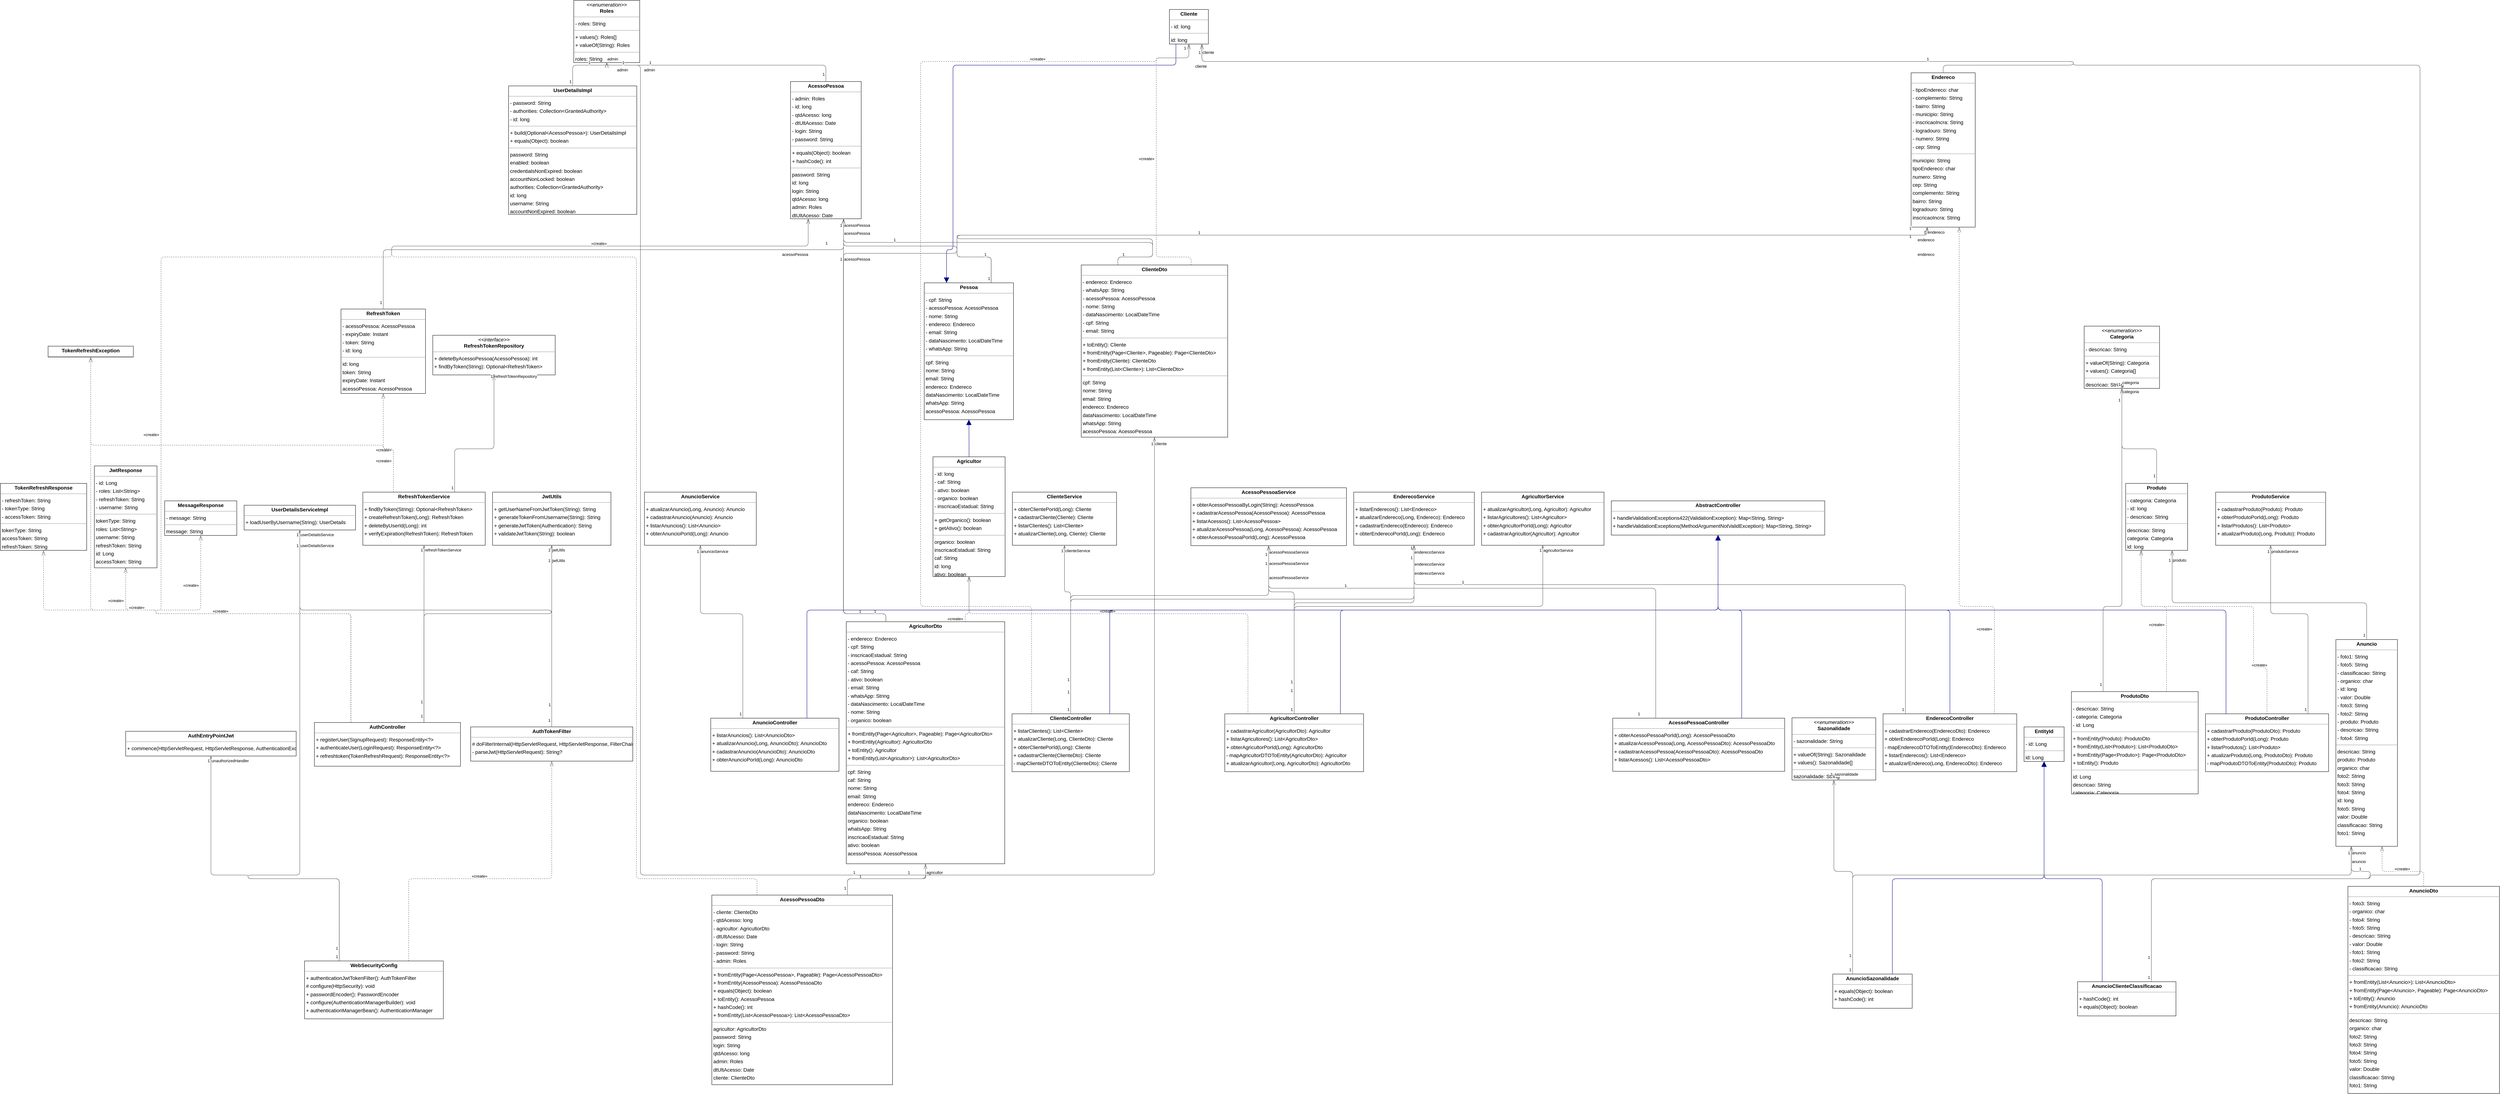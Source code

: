 <mxfile version="22.1.0" type="device">
  <diagram id="E67hfiSGdJu37dfMYhMN" name="Página-1">
    <mxGraphModel dx="2162" dy="1223" grid="1" gridSize="10" guides="1" tooltips="1" connect="1" arrows="1" fold="1" page="0" pageScale="1" pageWidth="1169" pageHeight="827" background="none" math="0" shadow="0">
      <root>
        <mxCell id="0" />
        <mxCell id="1" parent="0" />
        <mxCell id="node6" value="&lt;p style=&quot;margin:0px;margin-top:4px;text-align:center;&quot;&gt;&lt;b&gt;AbstractController&lt;/b&gt;&lt;/p&gt;&lt;hr size=&quot;1&quot;/&gt;&lt;p style=&quot;margin:0 0 0 4px;line-height:1.6;&quot;&gt;+ handleValidationExceptions422(ValidationException): Map&amp;lt;String, String&amp;gt;&lt;br/&gt;+ handleValidationExceptions(MethodArgumentNotValidException): Map&amp;lt;String, String&amp;gt;&lt;/p&gt;" style="verticalAlign=top;align=left;overflow=fill;fontSize=14;fontFamily=Helvetica;html=1;rounded=0;shadow=0;comic=0;labelBackgroundColor=none;strokeWidth=1;" parent="1" vertex="1">
          <mxGeometry x="4258" y="1361" width="586" height="94" as="geometry" />
        </mxCell>
        <mxCell id="node28" value="&lt;p style=&quot;margin:0px;margin-top:4px;text-align:center;&quot;&gt;&lt;b&gt;AcessoPessoa&lt;/b&gt;&lt;/p&gt;&lt;hr size=&quot;1&quot;/&gt;&lt;p style=&quot;margin:0 0 0 4px;line-height:1.6;&quot;&gt;- admin: Roles&lt;br/&gt;- id: long&lt;br/&gt;- qtdAcesso: long&lt;br/&gt;- dtUltAcesso: Date&lt;br/&gt;- login: String&lt;br/&gt;- password: String&lt;/p&gt;&lt;hr size=&quot;1&quot;/&gt;&lt;p style=&quot;margin:0 0 0 4px;line-height:1.6;&quot;&gt;+ equals(Object): boolean&lt;br/&gt;+ hashCode(): int&lt;/p&gt;&lt;hr size=&quot;1&quot;/&gt;&lt;p style=&quot;margin:0 0 0 4px;line-height:1.6;&quot;&gt; password: String&lt;br/&gt; id: long&lt;br/&gt; login: String&lt;br/&gt; qtdAcesso: long&lt;br/&gt; admin: Roles&lt;br/&gt; dtUltAcesso: Date&lt;/p&gt;" style="verticalAlign=top;align=left;overflow=fill;fontSize=14;fontFamily=Helvetica;html=1;rounded=0;shadow=0;comic=0;labelBackgroundColor=none;strokeWidth=1;" parent="1" vertex="1">
          <mxGeometry x="2005" y="209" width="194" height="377" as="geometry" />
        </mxCell>
        <mxCell id="node0" value="&lt;p style=&quot;margin:0px;margin-top:4px;text-align:center;&quot;&gt;&lt;b&gt;AcessoPessoaController&lt;/b&gt;&lt;/p&gt;&lt;hr size=&quot;1&quot;/&gt;&lt;p style=&quot;margin:0 0 0 4px;line-height:1.6;&quot;&gt;+ obterAcessoPessoaPorId(Long): AcessoPessoaDto&lt;br/&gt;+ atualizarAcessoPessoa(Long, AcessoPessoaDto): AcessoPessoaDto&lt;br/&gt;+ cadastrarAcessoPessoa(AcessoPessoaDto): AcessoPessoaDto&lt;br/&gt;+ listarAcessos(): List&amp;lt;AcessoPessoaDto&amp;gt;&lt;/p&gt;" style="verticalAlign=top;align=left;overflow=fill;fontSize=14;fontFamily=Helvetica;html=1;rounded=0;shadow=0;comic=0;labelBackgroundColor=none;strokeWidth=1;" parent="1" vertex="1">
          <mxGeometry x="4262" y="1958" width="472" height="146" as="geometry" />
        </mxCell>
        <mxCell id="node36" value="&lt;p style=&quot;margin:0px;margin-top:4px;text-align:center;&quot;&gt;&lt;b&gt;AcessoPessoaDto&lt;/b&gt;&lt;/p&gt;&lt;hr size=&quot;1&quot;/&gt;&lt;p style=&quot;margin:0 0 0 4px;line-height:1.6;&quot;&gt;- cliente: ClienteDto&lt;br/&gt;- qtdAcesso: long&lt;br/&gt;- agricultor: AgricultorDto&lt;br/&gt;- dtUltAcesso: Date&lt;br/&gt;- login: String&lt;br/&gt;- password: String&lt;br/&gt;- admin: Roles&lt;/p&gt;&lt;hr size=&quot;1&quot;/&gt;&lt;p style=&quot;margin:0 0 0 4px;line-height:1.6;&quot;&gt;+ fromEntity(Page&amp;lt;AcessoPessoa&amp;gt;, Pageable): Page&amp;lt;AcessoPessoaDto&amp;gt;&lt;br/&gt;+ fromEntity(AcessoPessoa): AcessoPessoaDto&lt;br/&gt;+ equals(Object): boolean&lt;br/&gt;+ toEntity(): AcessoPessoa&lt;br/&gt;+ hashCode(): int&lt;br/&gt;+ fromEntity(List&amp;lt;AcessoPessoa&amp;gt;): List&amp;lt;AcessoPessoaDto&amp;gt;&lt;/p&gt;&lt;hr size=&quot;1&quot;/&gt;&lt;p style=&quot;margin:0 0 0 4px;line-height:1.6;&quot;&gt; agricultor: AgricultorDto&lt;br/&gt; password: String&lt;br/&gt; login: String&lt;br/&gt; qtdAcesso: long&lt;br/&gt; admin: Roles&lt;br/&gt; dtUltAcesso: Date&lt;br/&gt; cliente: ClienteDto&lt;/p&gt;" style="verticalAlign=top;align=left;overflow=fill;fontSize=14;fontFamily=Helvetica;html=1;rounded=0;shadow=0;comic=0;labelBackgroundColor=none;strokeWidth=1;" parent="1" vertex="1">
          <mxGeometry x="1789" y="2444" width="496" height="521" as="geometry" />
        </mxCell>
        <mxCell id="node41" value="&lt;p style=&quot;margin:0px;margin-top:4px;text-align:center;&quot;&gt;&lt;b&gt;AcessoPessoaService&lt;/b&gt;&lt;/p&gt;&lt;hr size=&quot;1&quot;/&gt;&lt;p style=&quot;margin:0 0 0 4px;line-height:1.6;&quot;&gt;+ obterAcessoPessoaByLogin(String): AcessoPessoa&lt;br/&gt;+ cadastrarAcessoPessoa(AcessoPessoa): AcessoPessoa&lt;br/&gt;+ listarAcessos(): List&amp;lt;AcessoPessoa&amp;gt;&lt;br/&gt;+ atualizarAcessoPessoa(Long, AcessoPessoa): AcessoPessoa&lt;br/&gt;+ obterAcessoPessoaPorId(Long): AcessoPessoa&lt;/p&gt;" style="verticalAlign=top;align=left;overflow=fill;fontSize=14;fontFamily=Helvetica;html=1;rounded=0;shadow=0;comic=0;labelBackgroundColor=none;strokeWidth=1;" parent="1" vertex="1">
          <mxGeometry x="3104" y="1325" width="427" height="159" as="geometry" />
        </mxCell>
        <mxCell id="node1" value="&lt;p style=&quot;margin:0px;margin-top:4px;text-align:center;&quot;&gt;&lt;b&gt;Agricultor&lt;/b&gt;&lt;/p&gt;&lt;hr size=&quot;1&quot;/&gt;&lt;p style=&quot;margin:0 0 0 4px;line-height:1.6;&quot;&gt;- id: long&lt;br/&gt;- caf: String&lt;br/&gt;- ativo: boolean&lt;br/&gt;- organico: boolean&lt;br/&gt;- inscricaoEstadual: String&lt;/p&gt;&lt;hr size=&quot;1&quot;/&gt;&lt;p style=&quot;margin:0 0 0 4px;line-height:1.6;&quot;&gt;+ getOrganico(): boolean&lt;br/&gt;+ getAtivo(): boolean&lt;/p&gt;&lt;hr size=&quot;1&quot;/&gt;&lt;p style=&quot;margin:0 0 0 4px;line-height:1.6;&quot;&gt; organico: boolean&lt;br/&gt; inscricaoEstadual: String&lt;br/&gt; caf: String&lt;br/&gt; id: long&lt;br/&gt; ativo: boolean&lt;/p&gt;" style="verticalAlign=top;align=left;overflow=fill;fontSize=14;fontFamily=Helvetica;html=1;rounded=0;shadow=0;comic=0;labelBackgroundColor=none;strokeWidth=1;" parent="1" vertex="1">
          <mxGeometry x="2396" y="1240" width="198" height="329" as="geometry" />
        </mxCell>
        <mxCell id="node3" value="&lt;p style=&quot;margin:0px;margin-top:4px;text-align:center;&quot;&gt;&lt;b&gt;AgricultorController&lt;/b&gt;&lt;/p&gt;&lt;hr size=&quot;1&quot;/&gt;&lt;p style=&quot;margin:0 0 0 4px;line-height:1.6;&quot;&gt;+ cadastrarAgricultor(AgricultorDto): Agricultor&lt;br/&gt;+ listarAgricultores(): List&amp;lt;AgricultorDto&amp;gt;&lt;br/&gt;+ obterAgricultorPorId(Long): AgricultorDto&lt;br/&gt;- mapAgricultorDTOToEntity(AgricultorDto): Agricultor&lt;br/&gt;+ atualizarAgricultor(Long, AgricultorDto): AgricultorDto&lt;/p&gt;" style="verticalAlign=top;align=left;overflow=fill;fontSize=14;fontFamily=Helvetica;html=1;rounded=0;shadow=0;comic=0;labelBackgroundColor=none;strokeWidth=1;" parent="1" vertex="1">
          <mxGeometry x="3197" y="1946" width="381" height="159" as="geometry" />
        </mxCell>
        <mxCell id="node14" value="&lt;p style=&quot;margin:0px;margin-top:4px;text-align:center;&quot;&gt;&lt;b&gt;AgricultorDto&lt;/b&gt;&lt;/p&gt;&lt;hr size=&quot;1&quot;/&gt;&lt;p style=&quot;margin:0 0 0 4px;line-height:1.6;&quot;&gt;- endereco: Endereco&lt;br/&gt;- cpf: String&lt;br/&gt;- inscricaoEstadual: String&lt;br/&gt;- acessoPessoa: AcessoPessoa&lt;br/&gt;- caf: String&lt;br/&gt;- ativo: boolean&lt;br/&gt;- email: String&lt;br/&gt;- whatsApp: String&lt;br/&gt;- dataNascimento: LocalDateTime&lt;br/&gt;- nome: String&lt;br/&gt;- organico: boolean&lt;/p&gt;&lt;hr size=&quot;1&quot;/&gt;&lt;p style=&quot;margin:0 0 0 4px;line-height:1.6;&quot;&gt;+ fromEntity(Page&amp;lt;Agricultor&amp;gt;, Pageable): Page&amp;lt;AgricultorDto&amp;gt;&lt;br/&gt;+ fromEntity(Agricultor): AgricultorDto&lt;br/&gt;+ toEntity(): Agricultor&lt;br/&gt;+ fromEntity(List&amp;lt;Agricultor&amp;gt;): List&amp;lt;AgricultorDto&amp;gt;&lt;/p&gt;&lt;hr size=&quot;1&quot;/&gt;&lt;p style=&quot;margin:0 0 0 4px;line-height:1.6;&quot;&gt; cpf: String&lt;br/&gt; caf: String&lt;br/&gt; nome: String&lt;br/&gt; email: String&lt;br/&gt; endereco: Endereco&lt;br/&gt; dataNascimento: LocalDateTime&lt;br/&gt; organico: boolean&lt;br/&gt; whatsApp: String&lt;br/&gt; inscricaoEstadual: String&lt;br/&gt; ativo: boolean&lt;br/&gt; acessoPessoa: AcessoPessoa&lt;/p&gt;" style="verticalAlign=top;align=left;overflow=fill;fontSize=14;fontFamily=Helvetica;html=1;rounded=0;shadow=0;comic=0;labelBackgroundColor=none;strokeWidth=1;" parent="1" vertex="1">
          <mxGeometry x="2158" y="1693" width="435" height="665" as="geometry" />
        </mxCell>
        <mxCell id="node35" value="&lt;p style=&quot;margin:0px;margin-top:4px;text-align:center;&quot;&gt;&lt;b&gt;AgricultorService&lt;/b&gt;&lt;/p&gt;&lt;hr size=&quot;1&quot;/&gt;&lt;p style=&quot;margin:0 0 0 4px;line-height:1.6;&quot;&gt;+ atualizarAgricultor(Long, Agricultor): Agricultor&lt;br/&gt;+ listarAgricultores(): List&amp;lt;Agricultor&amp;gt;&lt;br/&gt;+ obterAgricultorPorId(Long): Agricultor&lt;br/&gt;+ cadastrarAgricultor(Agricultor): Agricultor&lt;/p&gt;" style="verticalAlign=top;align=left;overflow=fill;fontSize=14;fontFamily=Helvetica;html=1;rounded=0;shadow=0;comic=0;labelBackgroundColor=none;strokeWidth=1;" parent="1" vertex="1">
          <mxGeometry x="3902" y="1337" width="336" height="146" as="geometry" />
        </mxCell>
        <mxCell id="node18" value="&lt;p style=&quot;margin:0px;margin-top:4px;text-align:center;&quot;&gt;&lt;b&gt;Anuncio&lt;/b&gt;&lt;/p&gt;&lt;hr size=&quot;1&quot;/&gt;&lt;p style=&quot;margin:0 0 0 4px;line-height:1.6;&quot;&gt;- foto1: String&lt;br/&gt;- foto5: String&lt;br/&gt;- classificacao: String&lt;br/&gt;- organico: char&lt;br/&gt;- id: long&lt;br/&gt;- valor: Double&lt;br/&gt;- foto3: String&lt;br/&gt;- foto2: String&lt;br/&gt;- produto: Produto&lt;br/&gt;- descricao: String&lt;br/&gt;- foto4: String&lt;/p&gt;&lt;hr size=&quot;1&quot;/&gt;&lt;p style=&quot;margin:0 0 0 4px;line-height:1.6;&quot;&gt; descricao: String&lt;br/&gt; produto: Produto&lt;br/&gt; organico: char&lt;br/&gt; foto2: String&lt;br/&gt; foto3: String&lt;br/&gt; foto4: String&lt;br/&gt; id: long&lt;br/&gt; foto5: String&lt;br/&gt; valor: Double&lt;br/&gt; classificacao: String&lt;br/&gt; foto1: String&lt;/p&gt;" style="verticalAlign=top;align=left;overflow=fill;fontSize=14;fontFamily=Helvetica;html=1;rounded=0;shadow=0;comic=0;labelBackgroundColor=none;strokeWidth=1;" parent="1" vertex="1">
          <mxGeometry x="6247" y="1742" width="169" height="568" as="geometry" />
        </mxCell>
        <mxCell id="node2" value="&lt;p style=&quot;margin:0px;margin-top:4px;text-align:center;&quot;&gt;&lt;b&gt;AnuncioClienteClassificacao&lt;/b&gt;&lt;/p&gt;&lt;hr size=&quot;1&quot;/&gt;&lt;p style=&quot;margin:0 0 0 4px;line-height:1.6;&quot;&gt;+ hashCode(): int&lt;br/&gt;+ equals(Object): boolean&lt;/p&gt;" style="verticalAlign=top;align=left;overflow=fill;fontSize=14;fontFamily=Helvetica;html=1;rounded=0;shadow=0;comic=0;labelBackgroundColor=none;strokeWidth=1;" parent="1" vertex="1">
          <mxGeometry x="5538" y="2682" width="270" height="94" as="geometry" />
        </mxCell>
        <mxCell id="node4" value="&lt;p style=&quot;margin:0px;margin-top:4px;text-align:center;&quot;&gt;&lt;b&gt;AnuncioController&lt;/b&gt;&lt;/p&gt;&lt;hr size=&quot;1&quot;/&gt;&lt;p style=&quot;margin:0 0 0 4px;line-height:1.6;&quot;&gt;+ listarAnuncios(): List&amp;lt;AnuncioDto&amp;gt;&lt;br/&gt;+ atualizarAnuncio(Long, AnuncioDto): AnuncioDto&lt;br/&gt;+ cadastrarAnuncio(AnuncioDto): AnuncioDto&lt;br/&gt;+ obterAnuncioPorId(Long): AnuncioDto&lt;/p&gt;" style="verticalAlign=top;align=left;overflow=fill;fontSize=14;fontFamily=Helvetica;html=1;rounded=0;shadow=0;comic=0;labelBackgroundColor=none;strokeWidth=1;" parent="1" vertex="1">
          <mxGeometry x="1786" y="1958" width="352" height="146" as="geometry" />
        </mxCell>
        <mxCell id="node23" value="&lt;p style=&quot;margin:0px;margin-top:4px;text-align:center;&quot;&gt;&lt;b&gt;AnuncioDto&lt;/b&gt;&lt;/p&gt;&lt;hr size=&quot;1&quot;/&gt;&lt;p style=&quot;margin:0 0 0 4px;line-height:1.6;&quot;&gt;- foto3: String&lt;br/&gt;- organico: char&lt;br/&gt;- foto4: String&lt;br/&gt;- foto5: String&lt;br/&gt;- descricao: String&lt;br/&gt;- valor: Double&lt;br/&gt;- foto1: String&lt;br/&gt;- foto2: String&lt;br/&gt;- classificacao: String&lt;/p&gt;&lt;hr size=&quot;1&quot;/&gt;&lt;p style=&quot;margin:0 0 0 4px;line-height:1.6;&quot;&gt;+ fromEntity(List&amp;lt;Anuncio&amp;gt;): List&amp;lt;AnuncioDto&amp;gt;&lt;br/&gt;+ fromEntity(Page&amp;lt;Anuncio&amp;gt;, Pageable): Page&amp;lt;AnuncioDto&amp;gt;&lt;br/&gt;+ toEntity(): Anuncio&lt;br/&gt;+ fromEntity(Anuncio): AnuncioDto&lt;/p&gt;&lt;hr size=&quot;1&quot;/&gt;&lt;p style=&quot;margin:0 0 0 4px;line-height:1.6;&quot;&gt; descricao: String&lt;br/&gt; organico: char&lt;br/&gt; foto2: String&lt;br/&gt; foto3: String&lt;br/&gt; foto4: String&lt;br/&gt; foto5: String&lt;br/&gt; valor: Double&lt;br/&gt; classificacao: String&lt;br/&gt; foto1: String&lt;/p&gt;" style="verticalAlign=top;align=left;overflow=fill;fontSize=14;fontFamily=Helvetica;html=1;rounded=0;shadow=0;comic=0;labelBackgroundColor=none;strokeWidth=1;" parent="1" vertex="1">
          <mxGeometry x="6280" y="2420" width="416" height="569" as="geometry" />
        </mxCell>
        <mxCell id="node12" value="&lt;p style=&quot;margin:0px;margin-top:4px;text-align:center;&quot;&gt;&lt;b&gt;AnuncioSazonalidade&lt;/b&gt;&lt;/p&gt;&lt;hr size=&quot;1&quot;/&gt;&lt;p style=&quot;margin:0 0 0 4px;line-height:1.6;&quot;&gt;+ equals(Object): boolean&lt;br/&gt;+ hashCode(): int&lt;/p&gt;" style="verticalAlign=top;align=left;overflow=fill;fontSize=14;fontFamily=Helvetica;html=1;rounded=0;shadow=0;comic=0;labelBackgroundColor=none;strokeWidth=1;" parent="1" vertex="1">
          <mxGeometry x="4866" y="2661" width="218" height="94" as="geometry" />
        </mxCell>
        <mxCell id="node31" value="&lt;p style=&quot;margin:0px;margin-top:4px;text-align:center;&quot;&gt;&lt;b&gt;AnuncioService&lt;/b&gt;&lt;/p&gt;&lt;hr size=&quot;1&quot;/&gt;&lt;p style=&quot;margin:0 0 0 4px;line-height:1.6;&quot;&gt;+ atualizarAnuncio(Long, Anuncio): Anuncio&lt;br/&gt;+ cadastrarAnuncio(Anuncio): Anuncio&lt;br/&gt;+ listarAnuncios(): List&amp;lt;Anuncio&amp;gt;&lt;br/&gt;+ obterAnuncioPorId(Long): Anuncio&lt;/p&gt;" style="verticalAlign=top;align=left;overflow=fill;fontSize=14;fontFamily=Helvetica;html=1;rounded=0;shadow=0;comic=0;labelBackgroundColor=none;strokeWidth=1;" parent="1" vertex="1">
          <mxGeometry x="1604" y="1337" width="307" height="146" as="geometry" />
        </mxCell>
        <mxCell id="node29" value="&lt;p style=&quot;margin:0px;margin-top:4px;text-align:center;&quot;&gt;&lt;b&gt;AuthController&lt;/b&gt;&lt;/p&gt;&lt;hr size=&quot;1&quot;/&gt;&lt;p style=&quot;margin:0 0 0 4px;line-height:1.6;&quot;&gt;+ registerUser(SignupRequest): ResponseEntity&amp;lt;?&amp;gt;&lt;br/&gt;+ authenticateUser(LoginRequest): ResponseEntity&amp;lt;?&amp;gt;&lt;br/&gt;+ refreshtoken(TokenRefreshRequest): ResponseEntity&amp;lt;?&amp;gt;&lt;/p&gt;" style="verticalAlign=top;align=left;overflow=fill;fontSize=14;fontFamily=Helvetica;html=1;rounded=0;shadow=0;comic=0;labelBackgroundColor=none;strokeWidth=1;" parent="1" vertex="1">
          <mxGeometry x="698" y="1970" width="401" height="120" as="geometry" />
        </mxCell>
        <mxCell id="node37" value="&lt;p style=&quot;margin:0px;margin-top:4px;text-align:center;&quot;&gt;&lt;b&gt;AuthEntryPointJwt&lt;/b&gt;&lt;/p&gt;&lt;hr size=&quot;1&quot;/&gt;&lt;p style=&quot;margin:0 0 0 4px;line-height:1.6;&quot;&gt;+ commence(HttpServletRequest, HttpServletResponse, AuthenticationException): void&lt;/p&gt;" style="verticalAlign=top;align=left;overflow=fill;fontSize=14;fontFamily=Helvetica;html=1;rounded=0;shadow=0;comic=0;labelBackgroundColor=none;strokeWidth=1;" parent="1" vertex="1">
          <mxGeometry x="180" y="1994" width="468" height="68" as="geometry" />
        </mxCell>
        <mxCell id="node33" value="&lt;p style=&quot;margin:0px;margin-top:4px;text-align:center;&quot;&gt;&lt;b&gt;AuthTokenFilter&lt;/b&gt;&lt;/p&gt;&lt;hr size=&quot;1&quot;/&gt;&lt;p style=&quot;margin:0 0 0 4px;line-height:1.6;&quot;&gt;# doFilterInternal(HttpServletRequest, HttpServletResponse, FilterChain): void&lt;br/&gt;- parseJwt(HttpServletRequest): String?&lt;/p&gt;" style="verticalAlign=top;align=left;overflow=fill;fontSize=14;fontFamily=Helvetica;html=1;rounded=0;shadow=0;comic=0;labelBackgroundColor=none;strokeWidth=1;" parent="1" vertex="1">
          <mxGeometry x="1127" y="1982" width="445" height="94" as="geometry" />
        </mxCell>
        <mxCell id="node20" value="&lt;p style=&quot;margin:0px;margin-top:4px;text-align:center;&quot;&gt;&lt;i&gt;&amp;lt;&amp;lt;enumeration&amp;gt;&amp;gt;&lt;/i&gt;&lt;br/&gt;&lt;b&gt;Categoria&lt;/b&gt;&lt;/p&gt;&lt;hr size=&quot;1&quot;/&gt;&lt;p style=&quot;margin:0 0 0 4px;line-height:1.6;&quot;&gt;- descricao: String&lt;/p&gt;&lt;hr size=&quot;1&quot;/&gt;&lt;p style=&quot;margin:0 0 0 4px;line-height:1.6;&quot;&gt;+ valueOf(String): Categoria&lt;br/&gt;+ values(): Categoria[]&lt;/p&gt;&lt;hr size=&quot;1&quot;/&gt;&lt;p style=&quot;margin:0 0 0 4px;line-height:1.6;&quot;&gt; descricao: String&lt;/p&gt;" style="verticalAlign=top;align=left;overflow=fill;fontSize=14;fontFamily=Helvetica;html=1;rounded=0;shadow=0;comic=0;labelBackgroundColor=none;strokeWidth=1;" parent="1" vertex="1">
          <mxGeometry x="5556" y="881" width="207" height="171" as="geometry" />
        </mxCell>
        <mxCell id="node7" value="&lt;p style=&quot;margin:0px;margin-top:4px;text-align:center;&quot;&gt;&lt;b&gt;Cliente&lt;/b&gt;&lt;/p&gt;&lt;hr size=&quot;1&quot;/&gt;&lt;p style=&quot;margin:0 0 0 4px;line-height:1.6;&quot;&gt;- id: long&lt;/p&gt;&lt;hr size=&quot;1&quot;/&gt;&lt;p style=&quot;margin:0 0 0 4px;line-height:1.6;&quot;&gt; id: long&lt;/p&gt;" style="verticalAlign=top;align=left;overflow=fill;fontSize=14;fontFamily=Helvetica;html=1;rounded=0;shadow=0;comic=0;labelBackgroundColor=none;strokeWidth=1;" parent="1" vertex="1">
          <mxGeometry x="3045" y="11" width="107" height="95" as="geometry" />
        </mxCell>
        <mxCell id="node10" value="&lt;p style=&quot;margin:0px;margin-top:4px;text-align:center;&quot;&gt;&lt;b&gt;ClienteController&lt;/b&gt;&lt;/p&gt;&lt;hr size=&quot;1&quot;/&gt;&lt;p style=&quot;margin:0 0 0 4px;line-height:1.6;&quot;&gt;+ listarClientes(): List&amp;lt;Cliente&amp;gt;&lt;br/&gt;+ atualizarCliente(Long, ClienteDto): Cliente&lt;br/&gt;+ obterClientePorId(Long): Cliente&lt;br/&gt;+ cadastrarCliente(ClienteDto): Cliente&lt;br/&gt;- mapClienteDTOToEntity(ClienteDto): Cliente&lt;/p&gt;" style="verticalAlign=top;align=left;overflow=fill;fontSize=14;fontFamily=Helvetica;html=1;rounded=0;shadow=0;comic=0;labelBackgroundColor=none;strokeWidth=1;" parent="1" vertex="1">
          <mxGeometry x="2613" y="1946" width="322" height="159" as="geometry" />
        </mxCell>
        <mxCell id="node21" value="&lt;p style=&quot;margin:0px;margin-top:4px;text-align:center;&quot;&gt;&lt;b&gt;ClienteDto&lt;/b&gt;&lt;/p&gt;&lt;hr size=&quot;1&quot;/&gt;&lt;p style=&quot;margin:0 0 0 4px;line-height:1.6;&quot;&gt;- endereco: Endereco&lt;br/&gt;- whatsApp: String&lt;br/&gt;- acessoPessoa: AcessoPessoa&lt;br/&gt;- nome: String&lt;br/&gt;- dataNascimento: LocalDateTime&lt;br/&gt;- cpf: String&lt;br/&gt;- email: String&lt;/p&gt;&lt;hr size=&quot;1&quot;/&gt;&lt;p style=&quot;margin:0 0 0 4px;line-height:1.6;&quot;&gt;+ toEntity(): Cliente&lt;br/&gt;+ fromEntity(Page&amp;lt;Cliente&amp;gt;, Pageable): Page&amp;lt;ClienteDto&amp;gt;&lt;br/&gt;+ fromEntity(Cliente): ClienteDto&lt;br/&gt;+ fromEntity(List&amp;lt;Cliente&amp;gt;): List&amp;lt;ClienteDto&amp;gt;&lt;/p&gt;&lt;hr size=&quot;1&quot;/&gt;&lt;p style=&quot;margin:0 0 0 4px;line-height:1.6;&quot;&gt; cpf: String&lt;br/&gt; nome: String&lt;br/&gt; email: String&lt;br/&gt; endereco: Endereco&lt;br/&gt; dataNascimento: LocalDateTime&lt;br/&gt; whatsApp: String&lt;br/&gt; acessoPessoa: AcessoPessoa&lt;/p&gt;" style="verticalAlign=top;align=left;overflow=fill;fontSize=14;fontFamily=Helvetica;html=1;rounded=0;shadow=0;comic=0;labelBackgroundColor=none;strokeWidth=1;" parent="1" vertex="1">
          <mxGeometry x="2803" y="713" width="402" height="473" as="geometry" />
        </mxCell>
        <mxCell id="node27" value="&lt;p style=&quot;margin:0px;margin-top:4px;text-align:center;&quot;&gt;&lt;b&gt;ClienteService&lt;/b&gt;&lt;/p&gt;&lt;hr size=&quot;1&quot;/&gt;&lt;p style=&quot;margin:0 0 0 4px;line-height:1.6;&quot;&gt;+ obterClientePorId(Long): Cliente&lt;br/&gt;+ cadastrarCliente(Cliente): Cliente&lt;br/&gt;+ listarClientes(): List&amp;lt;Cliente&amp;gt;&lt;br/&gt;+ atualizarCliente(Long, Cliente): Cliente&lt;/p&gt;" style="verticalAlign=top;align=left;overflow=fill;fontSize=14;fontFamily=Helvetica;html=1;rounded=0;shadow=0;comic=0;labelBackgroundColor=none;strokeWidth=1;" parent="1" vertex="1">
          <mxGeometry x="2614" y="1337" width="286" height="146" as="geometry" />
        </mxCell>
        <mxCell id="node19" value="&lt;p style=&quot;margin:0px;margin-top:4px;text-align:center;&quot;&gt;&lt;b&gt;Endereco&lt;/b&gt;&lt;/p&gt;&lt;hr size=&quot;1&quot;/&gt;&lt;p style=&quot;margin:0 0 0 4px;line-height:1.6;&quot;&gt;- tipoEndereco: char&lt;br/&gt;- complemento: String&lt;br/&gt;- bairro: String&lt;br/&gt;- municipio: String&lt;br/&gt;- inscricaoIncra: String&lt;br/&gt;- logradouro: String&lt;br/&gt;- numero: String&lt;br/&gt;- cep: String&lt;/p&gt;&lt;hr size=&quot;1&quot;/&gt;&lt;p style=&quot;margin:0 0 0 4px;line-height:1.6;&quot;&gt; municipio: String&lt;br/&gt; tipoEndereco: char&lt;br/&gt; numero: String&lt;br/&gt; cep: String&lt;br/&gt; complemento: String&lt;br/&gt; bairro: String&lt;br/&gt; logradouro: String&lt;br/&gt; inscricaoIncra: String&lt;/p&gt;" style="verticalAlign=top;align=left;overflow=fill;fontSize=14;fontFamily=Helvetica;html=1;rounded=0;shadow=0;comic=0;labelBackgroundColor=none;strokeWidth=1;" parent="1" vertex="1">
          <mxGeometry x="5081" y="185" width="176" height="424" as="geometry" />
        </mxCell>
        <mxCell id="node5" value="&lt;p style=&quot;margin:0px;margin-top:4px;text-align:center;&quot;&gt;&lt;b&gt;EnderecoController&lt;/b&gt;&lt;/p&gt;&lt;hr size=&quot;1&quot;/&gt;&lt;p style=&quot;margin:0 0 0 4px;line-height:1.6;&quot;&gt;+ cadastrarEndereco(EnderecoDto): Endereco&lt;br/&gt;+ obterEnderecoPorId(Long): Endereco&lt;br/&gt;- mapEnderecoDTOToEntity(EnderecoDto): Endereco&lt;br/&gt;+ listarEnderecos(): List&amp;lt;Endereco&amp;gt;&lt;br/&gt;+ atualizarEndereco(Long, EnderecoDto): Endereco&lt;/p&gt;" style="verticalAlign=top;align=left;overflow=fill;fontSize=14;fontFamily=Helvetica;html=1;rounded=0;shadow=0;comic=0;labelBackgroundColor=none;strokeWidth=1;" parent="1" vertex="1">
          <mxGeometry x="5004" y="1946" width="367" height="159" as="geometry" />
        </mxCell>
        <mxCell id="node34" value="&lt;p style=&quot;margin:0px;margin-top:4px;text-align:center;&quot;&gt;&lt;b&gt;EnderecoService&lt;/b&gt;&lt;/p&gt;&lt;hr size=&quot;1&quot;/&gt;&lt;p style=&quot;margin:0 0 0 4px;line-height:1.6;&quot;&gt;+ listarEnderecos(): List&amp;lt;Endereco&amp;gt;&lt;br/&gt;+ atualizarEndereco(Long, Endereco): Endereco&lt;br/&gt;+ cadastrarEndereco(Endereco): Endereco&lt;br/&gt;+ obterEnderecoPorId(Long): Endereco&lt;/p&gt;" style="verticalAlign=top;align=left;overflow=fill;fontSize=14;fontFamily=Helvetica;html=1;rounded=0;shadow=0;comic=0;labelBackgroundColor=none;strokeWidth=1;" parent="1" vertex="1">
          <mxGeometry x="3551" y="1337" width="331" height="146" as="geometry" />
        </mxCell>
        <mxCell id="node8" value="&lt;p style=&quot;margin:0px;margin-top:4px;text-align:center;&quot;&gt;&lt;b&gt;EntityId&lt;/b&gt;&lt;/p&gt;&lt;hr size=&quot;1&quot;/&gt;&lt;p style=&quot;margin:0 0 0 4px;line-height:1.6;&quot;&gt;- id: Long&lt;/p&gt;&lt;hr size=&quot;1&quot;/&gt;&lt;p style=&quot;margin:0 0 0 4px;line-height:1.6;&quot;&gt; id: Long&lt;/p&gt;" style="verticalAlign=top;align=left;overflow=fill;fontSize=14;fontFamily=Helvetica;html=1;rounded=0;shadow=0;comic=0;labelBackgroundColor=none;strokeWidth=1;" parent="1" vertex="1">
          <mxGeometry x="5391" y="1982" width="110" height="95" as="geometry" />
        </mxCell>
        <mxCell id="node25" value="&lt;p style=&quot;margin:0px;margin-top:4px;text-align:center;&quot;&gt;&lt;b&gt;JwtResponse&lt;/b&gt;&lt;/p&gt;&lt;hr size=&quot;1&quot;/&gt;&lt;p style=&quot;margin:0 0 0 4px;line-height:1.6;&quot;&gt;- id: Long&lt;br/&gt;- roles: List&amp;lt;String&amp;gt;&lt;br/&gt;- refreshToken: String&lt;br/&gt;- username: String&lt;/p&gt;&lt;hr size=&quot;1&quot;/&gt;&lt;p style=&quot;margin:0 0 0 4px;line-height:1.6;&quot;&gt; tokenType: String&lt;br/&gt; roles: List&amp;lt;String&amp;gt;&lt;br/&gt; username: String&lt;br/&gt; refreshToken: String&lt;br/&gt; id: Long&lt;br/&gt; accessToken: String&lt;/p&gt;" style="verticalAlign=top;align=left;overflow=fill;fontSize=14;fontFamily=Helvetica;html=1;rounded=0;shadow=0;comic=0;labelBackgroundColor=none;strokeWidth=1;" parent="1" vertex="1">
          <mxGeometry x="94" y="1265" width="172" height="280" as="geometry" />
        </mxCell>
        <mxCell id="node17" value="&lt;p style=&quot;margin:0px;margin-top:4px;text-align:center;&quot;&gt;&lt;b&gt;JwtUtils&lt;/b&gt;&lt;/p&gt;&lt;hr size=&quot;1&quot;/&gt;&lt;p style=&quot;margin:0 0 0 4px;line-height:1.6;&quot;&gt;+ getUserNameFromJwtToken(String): String&lt;br/&gt;+ generateTokenFromUsername(String): String&lt;br/&gt;+ generateJwtToken(Authentication): String&lt;br/&gt;+ validateJwtToken(String): boolean&lt;/p&gt;" style="verticalAlign=top;align=left;overflow=fill;fontSize=14;fontFamily=Helvetica;html=1;rounded=0;shadow=0;comic=0;labelBackgroundColor=none;strokeWidth=1;" parent="1" vertex="1">
          <mxGeometry x="1187" y="1337" width="325" height="146" as="geometry" />
        </mxCell>
        <mxCell id="node38" value="&lt;p style=&quot;margin:0px;margin-top:4px;text-align:center;&quot;&gt;&lt;b&gt;MessageResponse&lt;/b&gt;&lt;/p&gt;&lt;hr size=&quot;1&quot;/&gt;&lt;p style=&quot;margin:0 0 0 4px;line-height:1.6;&quot;&gt;- message: String&lt;/p&gt;&lt;hr size=&quot;1&quot;/&gt;&lt;p style=&quot;margin:0 0 0 4px;line-height:1.6;&quot;&gt; message: String&lt;/p&gt;" style="verticalAlign=top;align=left;overflow=fill;fontSize=14;fontFamily=Helvetica;html=1;rounded=0;shadow=0;comic=0;labelBackgroundColor=none;strokeWidth=1;" parent="1" vertex="1">
          <mxGeometry x="287" y="1361" width="198" height="95" as="geometry" />
        </mxCell>
        <mxCell id="node9" value="&lt;p style=&quot;margin:0px;margin-top:4px;text-align:center;&quot;&gt;&lt;b&gt;Pessoa&lt;/b&gt;&lt;/p&gt;&lt;hr size=&quot;1&quot;/&gt;&lt;p style=&quot;margin:0 0 0 4px;line-height:1.6;&quot;&gt;- cpf: String&lt;br/&gt;- acessoPessoa: AcessoPessoa&lt;br/&gt;- nome: String&lt;br/&gt;- endereco: Endereco&lt;br/&gt;- email: String&lt;br/&gt;- dataNascimento: LocalDateTime&lt;br/&gt;- whatsApp: String&lt;/p&gt;&lt;hr size=&quot;1&quot;/&gt;&lt;p style=&quot;margin:0 0 0 4px;line-height:1.6;&quot;&gt; cpf: String&lt;br/&gt; nome: String&lt;br/&gt; email: String&lt;br/&gt; endereco: Endereco&lt;br/&gt; dataNascimento: LocalDateTime&lt;br/&gt; whatsApp: String&lt;br/&gt; acessoPessoa: AcessoPessoa&lt;/p&gt;" style="verticalAlign=top;align=left;overflow=fill;fontSize=14;fontFamily=Helvetica;html=1;rounded=0;shadow=0;comic=0;labelBackgroundColor=none;strokeWidth=1;" parent="1" vertex="1">
          <mxGeometry x="2372" y="762" width="245" height="376" as="geometry" />
        </mxCell>
        <mxCell id="node16" value="&lt;p style=&quot;margin:0px;margin-top:4px;text-align:center;&quot;&gt;&lt;b&gt;Produto&lt;/b&gt;&lt;/p&gt;&lt;hr size=&quot;1&quot;/&gt;&lt;p style=&quot;margin:0 0 0 4px;line-height:1.6;&quot;&gt;- categoria: Categoria&lt;br/&gt;- id: long&lt;br/&gt;- descricao: String&lt;/p&gt;&lt;hr size=&quot;1&quot;/&gt;&lt;p style=&quot;margin:0 0 0 4px;line-height:1.6;&quot;&gt; descricao: String&lt;br/&gt; categoria: Categoria&lt;br/&gt; id: long&lt;/p&gt;" style="verticalAlign=top;align=left;overflow=fill;fontSize=14;fontFamily=Helvetica;html=1;rounded=0;shadow=0;comic=0;labelBackgroundColor=none;strokeWidth=1;" parent="1" vertex="1">
          <mxGeometry x="5670" y="1313" width="170" height="184" as="geometry" />
        </mxCell>
        <mxCell id="node11" value="&lt;p style=&quot;margin:0px;margin-top:4px;text-align:center;&quot;&gt;&lt;b&gt;ProdutoController&lt;/b&gt;&lt;/p&gt;&lt;hr size=&quot;1&quot;/&gt;&lt;p style=&quot;margin:0 0 0 4px;line-height:1.6;&quot;&gt;+ cadastrarProduto(ProdutoDto): Produto&lt;br/&gt;+ obterProdutoPorId(Long): Produto&lt;br/&gt;+ listarProdutos(): List&amp;lt;Produto&amp;gt;&lt;br/&gt;+ atualizarProduto(Long, ProdutoDto): Produto&lt;br/&gt;- mapProdutoDTOToEntity(ProdutoDto): Produto&lt;/p&gt;" style="verticalAlign=top;align=left;overflow=fill;fontSize=14;fontFamily=Helvetica;html=1;rounded=0;shadow=0;comic=0;labelBackgroundColor=none;strokeWidth=1;" parent="1" vertex="1">
          <mxGeometry x="5889" y="1946" width="338" height="159" as="geometry" />
        </mxCell>
        <mxCell id="node22" value="&lt;p style=&quot;margin:0px;margin-top:4px;text-align:center;&quot;&gt;&lt;b&gt;ProdutoDto&lt;/b&gt;&lt;/p&gt;&lt;hr size=&quot;1&quot;/&gt;&lt;p style=&quot;margin:0 0 0 4px;line-height:1.6;&quot;&gt;- descricao: String&lt;br/&gt;- categoria: Categoria&lt;br/&gt;- id: Long&lt;/p&gt;&lt;hr size=&quot;1&quot;/&gt;&lt;p style=&quot;margin:0 0 0 4px;line-height:1.6;&quot;&gt;+ fromEntity(Produto): ProdutoDto&lt;br/&gt;+ fromEntity(List&amp;lt;Produto&amp;gt;): List&amp;lt;ProdutoDto&amp;gt;&lt;br/&gt;+ fromEntity(Page&amp;lt;Produto&amp;gt;): Page&amp;lt;ProdutoDto&amp;gt;&lt;br/&gt;+ toEntity(): Produto&lt;/p&gt;&lt;hr size=&quot;1&quot;/&gt;&lt;p style=&quot;margin:0 0 0 4px;line-height:1.6;&quot;&gt; id: Long&lt;br/&gt; descricao: String&lt;br/&gt; categoria: Categoria&lt;/p&gt;" style="verticalAlign=top;align=left;overflow=fill;fontSize=14;fontFamily=Helvetica;html=1;rounded=0;shadow=0;comic=0;labelBackgroundColor=none;strokeWidth=1;" parent="1" vertex="1">
          <mxGeometry x="5521" y="1885" width="348" height="281" as="geometry" />
        </mxCell>
        <mxCell id="node30" value="&lt;p style=&quot;margin:0px;margin-top:4px;text-align:center;&quot;&gt;&lt;b&gt;ProdutoService&lt;/b&gt;&lt;/p&gt;&lt;hr size=&quot;1&quot;/&gt;&lt;p style=&quot;margin:0 0 0 4px;line-height:1.6;&quot;&gt;+ cadastrarProduto(Produto): Produto&lt;br/&gt;+ obterProdutoPorId(Long): Produto&lt;br/&gt;+ listarProdutos(): List&amp;lt;Produto&amp;gt;&lt;br/&gt;+ atualizarProduto(Long, Produto): Produto&lt;/p&gt;" style="verticalAlign=top;align=left;overflow=fill;fontSize=14;fontFamily=Helvetica;html=1;rounded=0;shadow=0;comic=0;labelBackgroundColor=none;strokeWidth=1;" parent="1" vertex="1">
          <mxGeometry x="5917" y="1337" width="302" height="146" as="geometry" />
        </mxCell>
        <mxCell id="node26" value="&lt;p style=&quot;margin:0px;margin-top:4px;text-align:center;&quot;&gt;&lt;b&gt;RefreshToken&lt;/b&gt;&lt;/p&gt;&lt;hr size=&quot;1&quot;/&gt;&lt;p style=&quot;margin:0 0 0 4px;line-height:1.6;&quot;&gt;- acessoPessoa: AcessoPessoa&lt;br/&gt;- expiryDate: Instant&lt;br/&gt;- token: String&lt;br/&gt;- id: long&lt;/p&gt;&lt;hr size=&quot;1&quot;/&gt;&lt;p style=&quot;margin:0 0 0 4px;line-height:1.6;&quot;&gt; id: long&lt;br/&gt; token: String&lt;br/&gt; expiryDate: Instant&lt;br/&gt; acessoPessoa: AcessoPessoa&lt;/p&gt;" style="verticalAlign=top;align=left;overflow=fill;fontSize=14;fontFamily=Helvetica;html=1;rounded=0;shadow=0;comic=0;labelBackgroundColor=none;strokeWidth=1;" parent="1" vertex="1">
          <mxGeometry x="771" y="834" width="232" height="232" as="geometry" />
        </mxCell>
        <mxCell id="node13" value="&lt;p style=&quot;margin:0px;margin-top:4px;text-align:center;&quot;&gt;&lt;i&gt;&amp;lt;&amp;lt;interface&amp;gt;&amp;gt;&lt;/i&gt;&lt;br/&gt;&lt;b&gt;RefreshTokenRepository&lt;/b&gt;&lt;/p&gt;&lt;hr size=&quot;1&quot;/&gt;&lt;p style=&quot;margin:0 0 0 4px;line-height:1.6;&quot;&gt;+ deleteByAcessoPessoa(AcessoPessoa): int&lt;br/&gt;+ findByToken(String): Optional&amp;lt;RefreshToken&amp;gt;&lt;/p&gt;" style="verticalAlign=top;align=left;overflow=fill;fontSize=14;fontFamily=Helvetica;html=1;rounded=0;shadow=0;comic=0;labelBackgroundColor=none;strokeWidth=1;" parent="1" vertex="1">
          <mxGeometry x="1023" y="906" width="336" height="109" as="geometry" />
        </mxCell>
        <mxCell id="node40" value="&lt;p style=&quot;margin:0px;margin-top:4px;text-align:center;&quot;&gt;&lt;b&gt;RefreshTokenService&lt;/b&gt;&lt;/p&gt;&lt;hr size=&quot;1&quot;/&gt;&lt;p style=&quot;margin:0 0 0 4px;line-height:1.6;&quot;&gt;+ findByToken(String): Optional&amp;lt;RefreshToken&amp;gt;&lt;br/&gt;+ createRefreshToken(Long): RefreshToken&lt;br/&gt;+ deleteByUserId(Long): int&lt;br/&gt;+ verifyExpiration(RefreshToken): RefreshToken&lt;/p&gt;" style="verticalAlign=top;align=left;overflow=fill;fontSize=14;fontFamily=Helvetica;html=1;rounded=0;shadow=0;comic=0;labelBackgroundColor=none;strokeWidth=1;" parent="1" vertex="1">
          <mxGeometry x="831" y="1337" width="336" height="146" as="geometry" />
        </mxCell>
        <mxCell id="node15" value="&lt;p style=&quot;margin:0px;margin-top:4px;text-align:center;&quot;&gt;&lt;i&gt;&amp;lt;&amp;lt;enumeration&amp;gt;&amp;gt;&lt;/i&gt;&lt;br/&gt;&lt;b&gt;Roles&lt;/b&gt;&lt;/p&gt;&lt;hr size=&quot;1&quot;/&gt;&lt;p style=&quot;margin:0 0 0 4px;line-height:1.6;&quot;&gt;- roles: String&lt;/p&gt;&lt;hr size=&quot;1&quot;/&gt;&lt;p style=&quot;margin:0 0 0 4px;line-height:1.6;&quot;&gt;+ values(): Roles[]&lt;br/&gt;+ valueOf(String): Roles&lt;/p&gt;&lt;hr size=&quot;1&quot;/&gt;&lt;p style=&quot;margin:0 0 0 4px;line-height:1.6;&quot;&gt; roles: String&lt;/p&gt;" style="verticalAlign=top;align=left;overflow=fill;fontSize=14;fontFamily=Helvetica;html=1;rounded=0;shadow=0;comic=0;labelBackgroundColor=none;strokeWidth=1;" parent="1" vertex="1">
          <mxGeometry x="1410" y="-14" width="181" height="171" as="geometry" />
        </mxCell>
        <mxCell id="node24" value="&lt;p style=&quot;margin:0px;margin-top:4px;text-align:center;&quot;&gt;&lt;i&gt;&amp;lt;&amp;lt;enumeration&amp;gt;&amp;gt;&lt;/i&gt;&lt;br/&gt;&lt;b&gt;Sazonalidade&lt;/b&gt;&lt;/p&gt;&lt;hr size=&quot;1&quot;/&gt;&lt;p style=&quot;margin:0 0 0 4px;line-height:1.6;&quot;&gt;- sazonalidade: String&lt;/p&gt;&lt;hr size=&quot;1&quot;/&gt;&lt;p style=&quot;margin:0 0 0 4px;line-height:1.6;&quot;&gt;+ valueOf(String): Sazonalidade&lt;br/&gt;+ values(): Sazonalidade[]&lt;/p&gt;&lt;hr size=&quot;1&quot;/&gt;&lt;p style=&quot;margin:0 0 0 4px;line-height:1.6;&quot;&gt; sazonalidade: String&lt;/p&gt;" style="verticalAlign=top;align=left;overflow=fill;fontSize=14;fontFamily=Helvetica;html=1;rounded=0;shadow=0;comic=0;labelBackgroundColor=none;strokeWidth=1;" parent="1" vertex="1">
          <mxGeometry x="4754" y="1957" width="230" height="171" as="geometry" />
        </mxCell>
        <mxCell id="node43" value="&lt;p style=&quot;margin:0px;margin-top:4px;text-align:center;&quot;&gt;&lt;b&gt;TokenRefreshException&lt;/b&gt;&lt;/p&gt;&lt;hr size=&quot;1&quot;/&gt;" style="verticalAlign=top;align=left;overflow=fill;fontSize=14;fontFamily=Helvetica;html=1;rounded=0;shadow=0;comic=0;labelBackgroundColor=none;strokeWidth=1;" parent="1" vertex="1">
          <mxGeometry x="-33" y="936" width="234" height="30" as="geometry" />
        </mxCell>
        <mxCell id="node44" value="&lt;p style=&quot;margin:0px;margin-top:4px;text-align:center;&quot;&gt;&lt;b&gt;TokenRefreshResponse&lt;/b&gt;&lt;/p&gt;&lt;hr size=&quot;1&quot;/&gt;&lt;p style=&quot;margin:0 0 0 4px;line-height:1.6;&quot;&gt;- refreshToken: String&lt;br/&gt;- tokenType: String&lt;br/&gt;- accessToken: String&lt;/p&gt;&lt;hr size=&quot;1&quot;/&gt;&lt;p style=&quot;margin:0 0 0 4px;line-height:1.6;&quot;&gt; tokenType: String&lt;br/&gt; accessToken: String&lt;br/&gt; refreshToken: String&lt;/p&gt;" style="verticalAlign=top;align=left;overflow=fill;fontSize=14;fontFamily=Helvetica;html=1;rounded=0;shadow=0;comic=0;labelBackgroundColor=none;strokeWidth=1;" parent="1" vertex="1">
          <mxGeometry x="-164" y="1313" width="237" height="184" as="geometry" />
        </mxCell>
        <mxCell id="node32" value="&lt;p style=&quot;margin:0px;margin-top:4px;text-align:center;&quot;&gt;&lt;b&gt;UserDetailsImpl&lt;/b&gt;&lt;/p&gt;&lt;hr size=&quot;1&quot;/&gt;&lt;p style=&quot;margin:0 0 0 4px;line-height:1.6;&quot;&gt;- password: String&lt;br/&gt;- authorities: Collection&amp;lt;GrantedAuthority&amp;gt;&lt;br/&gt;- id: long&lt;/p&gt;&lt;hr size=&quot;1&quot;/&gt;&lt;p style=&quot;margin:0 0 0 4px;line-height:1.6;&quot;&gt;+ build(Optional&amp;lt;AcessoPessoa&amp;gt;): UserDetailsImpl&lt;br/&gt;+ equals(Object): boolean&lt;/p&gt;&lt;hr size=&quot;1&quot;/&gt;&lt;p style=&quot;margin:0 0 0 4px;line-height:1.6;&quot;&gt; password: String&lt;br/&gt; enabled: boolean&lt;br/&gt; credentialsNonExpired: boolean&lt;br/&gt; accountNonLocked: boolean&lt;br/&gt; authorities: Collection&amp;lt;GrantedAuthority&amp;gt;&lt;br/&gt; id: long&lt;br/&gt; username: String&lt;br/&gt; accountNonExpired: boolean&lt;/p&gt;" style="verticalAlign=top;align=left;overflow=fill;fontSize=14;fontFamily=Helvetica;html=1;rounded=0;shadow=0;comic=0;labelBackgroundColor=none;strokeWidth=1;" parent="1" vertex="1">
          <mxGeometry x="1231" y="221" width="352" height="353" as="geometry" />
        </mxCell>
        <mxCell id="node42" value="&lt;p style=&quot;margin:0px;margin-top:4px;text-align:center;&quot;&gt;&lt;b&gt;UserDetailsServiceImpl&lt;/b&gt;&lt;/p&gt;&lt;hr size=&quot;1&quot;/&gt;&lt;p style=&quot;margin:0 0 0 4px;line-height:1.6;&quot;&gt;+ loadUserByUsername(String): UserDetails&lt;/p&gt;" style="verticalAlign=top;align=left;overflow=fill;fontSize=14;fontFamily=Helvetica;html=1;rounded=0;shadow=0;comic=0;labelBackgroundColor=none;strokeWidth=1;" parent="1" vertex="1">
          <mxGeometry x="505" y="1373" width="306" height="68" as="geometry" />
        </mxCell>
        <mxCell id="node39" value="&lt;p style=&quot;margin:0px;margin-top:4px;text-align:center;&quot;&gt;&lt;b&gt;WebSecurityConfig&lt;/b&gt;&lt;/p&gt;&lt;hr size=&quot;1&quot;/&gt;&lt;p style=&quot;margin:0 0 0 4px;line-height:1.6;&quot;&gt;+ authenticationJwtTokenFilter(): AuthTokenFilter&lt;br/&gt;# configure(HttpSecurity): void&lt;br/&gt;+ passwordEncoder(): PasswordEncoder&lt;br/&gt;+ configure(AuthenticationManagerBuilder): void&lt;br/&gt;+ authenticationManagerBean(): AuthenticationManager&lt;/p&gt;" style="verticalAlign=top;align=left;overflow=fill;fontSize=14;fontFamily=Helvetica;html=1;rounded=0;shadow=0;comic=0;labelBackgroundColor=none;strokeWidth=1;" parent="1" vertex="1">
          <mxGeometry x="671" y="2625" width="381" height="159" as="geometry" />
        </mxCell>
        <mxCell id="edge36" value="" style="html=1;rounded=1;edgeStyle=orthogonalEdgeStyle;dashed=0;startArrow=diamondThinstartSize=12;endArrow=openThin;endSize=12;strokeColor=#595959;exitX=0.500;exitY=0.000;exitDx=0;exitDy=0;entryX=0.500;entryY=1.000;entryDx=0;entryDy=0;" parent="1" source="node28" target="node15" edge="1">
          <mxGeometry width="50" height="50" relative="1" as="geometry">
            <Array as="points">
              <mxPoint x="2102" y="164" />
              <mxPoint x="1500" y="164" />
            </Array>
          </mxGeometry>
        </mxCell>
        <mxCell id="label216" value="1" style="edgeLabel;resizable=0;html=1;align=left;verticalAlign=top;strokeColor=default;" parent="edge36" vertex="1" connectable="0">
          <mxGeometry x="2091" y="176" as="geometry" />
        </mxCell>
        <mxCell id="label220" value="1" style="edgeLabel;resizable=0;html=1;align=left;verticalAlign=top;strokeColor=default;" parent="edge36" vertex="1" connectable="0">
          <mxGeometry x="1615" y="144" as="geometry" />
        </mxCell>
        <mxCell id="label221" value="admin" style="edgeLabel;resizable=0;html=1;align=left;verticalAlign=top;strokeColor=default;" parent="edge36" vertex="1" connectable="0">
          <mxGeometry x="1601" y="164" as="geometry" />
        </mxCell>
        <mxCell id="edge7" value="" style="html=1;rounded=1;edgeStyle=orthogonalEdgeStyle;dashed=0;startArrow=none;endArrow=block;endSize=12;strokeColor=#000082;exitX=0.750;exitY=0.000;exitDx=0;exitDy=0;entryX=0.500;entryY=1.000;entryDx=0;entryDy=0;" parent="1" source="node0" target="node6" edge="1">
          <mxGeometry width="50" height="50" relative="1" as="geometry">
            <Array as="points">
              <mxPoint x="4616" y="1661" />
              <mxPoint x="4551" y="1661" />
            </Array>
          </mxGeometry>
        </mxCell>
        <mxCell id="edge37" value="" style="html=1;rounded=1;edgeStyle=orthogonalEdgeStyle;dashed=0;startArrow=diamondThinstartSize=12;endArrow=openThin;endSize=12;strokeColor=#595959;exitX=0.250;exitY=0.000;exitDx=0;exitDy=0;entryX=0.500;entryY=1.000;entryDx=0;entryDy=0;" parent="1" source="node0" target="node41" edge="1">
          <mxGeometry width="50" height="50" relative="1" as="geometry">
            <Array as="points">
              <mxPoint x="4380" y="1601" />
              <mxPoint x="3317" y="1601" />
            </Array>
          </mxGeometry>
        </mxCell>
        <mxCell id="label222" value="1" style="edgeLabel;resizable=0;html=1;align=left;verticalAlign=top;strokeColor=default;" parent="edge37" vertex="1" connectable="0">
          <mxGeometry x="4329" y="1933" as="geometry" />
        </mxCell>
        <mxCell id="label226" value="1" style="edgeLabel;resizable=0;html=1;align=left;verticalAlign=top;strokeColor=default;" parent="edge37" vertex="1" connectable="0">
          <mxGeometry x="3524" y="1581" as="geometry" />
        </mxCell>
        <mxCell id="label227" value="acessoPessoaService" style="edgeLabel;resizable=0;html=1;align=left;verticalAlign=top;strokeColor=default;" parent="edge37" vertex="1" connectable="0">
          <mxGeometry x="3317" y="1489" as="geometry" />
        </mxCell>
        <mxCell id="edge21" value="" style="html=1;rounded=1;edgeStyle=orthogonalEdgeStyle;dashed=1;startArrow=none;endArrow=openThin;endSize=12;strokeColor=#595959;exitX=0.250;exitY=0.000;exitDx=0;exitDy=0;entryX=0.250;entryY=1.000;entryDx=0;entryDy=0;" parent="1" source="node36" target="node28" edge="1">
          <mxGeometry width="50" height="50" relative="1" as="geometry">
            <Array as="points">
              <mxPoint x="1913" y="2399" />
              <mxPoint x="1582" y="2399" />
              <mxPoint x="1582" y="691" />
              <mxPoint x="910" y="691" />
              <mxPoint x="910" y="661" />
              <mxPoint x="2053" y="661" />
            </Array>
          </mxGeometry>
        </mxCell>
        <mxCell id="label128" value="«create»" style="edgeLabel;resizable=0;html=1;align=left;verticalAlign=top;strokeColor=default;" parent="edge21" vertex="1" connectable="0">
          <mxGeometry x="1456" y="641" as="geometry" />
        </mxCell>
        <mxCell id="edge56" value="" style="html=1;rounded=1;edgeStyle=orthogonalEdgeStyle;dashed=0;startArrow=diamondThinstartSize=12;endArrow=openThin;endSize=12;strokeColor=#595959;exitX=0.750;exitY=0.000;exitDx=0;exitDy=0;entryX=0.500;entryY=1.000;entryDx=0;entryDy=0;" parent="1" source="node36" target="node14" edge="1">
          <mxGeometry width="50" height="50" relative="1" as="geometry">
            <Array as="points">
              <mxPoint x="2161" y="2399" />
              <mxPoint x="2376" y="2399" />
            </Array>
          </mxGeometry>
        </mxCell>
        <mxCell id="label336" value="1" style="edgeLabel;resizable=0;html=1;align=left;verticalAlign=top;strokeColor=default;" parent="edge56" vertex="1" connectable="0">
          <mxGeometry x="2150" y="2412" as="geometry" />
        </mxCell>
        <mxCell id="label340" value="1" style="edgeLabel;resizable=0;html=1;align=left;verticalAlign=top;strokeColor=default;" parent="edge56" vertex="1" connectable="0">
          <mxGeometry x="2325" y="2369" as="geometry" />
        </mxCell>
        <mxCell id="label341" value="agricultor" style="edgeLabel;resizable=0;html=1;align=left;verticalAlign=top;strokeColor=default;" parent="edge56" vertex="1" connectable="0">
          <mxGeometry x="2376" y="2369" as="geometry" />
        </mxCell>
        <mxCell id="edge17" value="" style="html=1;rounded=1;edgeStyle=orthogonalEdgeStyle;dashed=0;startArrow=diamondThinstartSize=12;endArrow=openThin;endSize=12;strokeColor=#595959;exitX=0.750;exitY=0.000;exitDx=0;exitDy=0;entryX=0.500;entryY=1.000;entryDx=0;entryDy=0;" parent="1" source="node36" target="node21" edge="1">
          <mxGeometry width="50" height="50" relative="1" as="geometry">
            <Array as="points">
              <mxPoint x="2161" y="2399" />
              <mxPoint x="2376" y="2399" />
              <mxPoint x="2376" y="2389" />
              <mxPoint x="3004" y="2389" />
            </Array>
          </mxGeometry>
        </mxCell>
        <mxCell id="label102" value="1" style="edgeLabel;resizable=0;html=1;align=left;verticalAlign=top;strokeColor=default;" parent="edge17" vertex="1" connectable="0">
          <mxGeometry x="2192" y="2379" as="geometry" />
        </mxCell>
        <mxCell id="label106" value="1" style="edgeLabel;resizable=0;html=1;align=left;verticalAlign=top;strokeColor=default;" parent="edge17" vertex="1" connectable="0">
          <mxGeometry x="2993" y="1191" as="geometry" />
        </mxCell>
        <mxCell id="label107" value="cliente" style="edgeLabel;resizable=0;html=1;align=left;verticalAlign=top;strokeColor=default;" parent="edge17" vertex="1" connectable="0">
          <mxGeometry x="3004" y="1191" as="geometry" />
        </mxCell>
        <mxCell id="edge60" value="" style="html=1;rounded=1;edgeStyle=orthogonalEdgeStyle;dashed=0;startArrow=diamondThinstartSize=12;endArrow=openThin;endSize=12;strokeColor=#595959;exitX=0.750;exitY=0.000;exitDx=0;exitDy=0;entryX=0.500;entryY=1.000;entryDx=0;entryDy=0;" parent="1" source="node36" target="node15" edge="1">
          <mxGeometry width="50" height="50" relative="1" as="geometry">
            <Array as="points">
              <mxPoint x="2161" y="2399" />
              <mxPoint x="2376" y="2399" />
              <mxPoint x="2376" y="2389" />
              <mxPoint x="1593" y="2389" />
              <mxPoint x="1593" y="164" />
              <mxPoint x="1500" y="164" />
            </Array>
          </mxGeometry>
        </mxCell>
        <mxCell id="label360" value="1" style="edgeLabel;resizable=0;html=1;align=left;verticalAlign=top;strokeColor=default;" parent="edge60" vertex="1" connectable="0">
          <mxGeometry x="2175" y="2369" as="geometry" />
        </mxCell>
        <mxCell id="label364" value="1" style="edgeLabel;resizable=0;html=1;align=left;verticalAlign=top;strokeColor=default;" parent="edge60" vertex="1" connectable="0">
          <mxGeometry x="1541" y="144" as="geometry" />
        </mxCell>
        <mxCell id="label365" value="admin" style="edgeLabel;resizable=0;html=1;align=left;verticalAlign=top;strokeColor=default;" parent="edge60" vertex="1" connectable="0">
          <mxGeometry x="1527" y="164" as="geometry" />
        </mxCell>
        <mxCell id="edge5" value="" style="html=1;rounded=1;edgeStyle=orthogonalEdgeStyle;dashed=0;startArrow=none;endArrow=block;endSize=12;strokeColor=#000082;exitX=0.500;exitY=0.000;exitDx=0;exitDy=0;entryX=0.500;entryY=1.000;entryDx=0;entryDy=0;" parent="1" source="node1" target="node9" edge="1">
          <mxGeometry width="50" height="50" relative="1" as="geometry">
            <Array as="points" />
          </mxGeometry>
        </mxCell>
        <mxCell id="edge3" value="" style="html=1;rounded=1;edgeStyle=orthogonalEdgeStyle;dashed=0;startArrow=none;endArrow=block;endSize=12;strokeColor=#000082;exitX=0.833;exitY=0.000;exitDx=0;exitDy=0;entryX=0.500;entryY=1.000;entryDx=0;entryDy=0;" parent="1" source="node3" target="node6" edge="1">
          <mxGeometry width="50" height="50" relative="1" as="geometry">
            <Array as="points">
              <mxPoint x="3514" y="1661" />
              <mxPoint x="4551" y="1661" />
            </Array>
          </mxGeometry>
        </mxCell>
        <mxCell id="edge49" value="" style="html=1;rounded=1;edgeStyle=orthogonalEdgeStyle;dashed=0;startArrow=diamondThinstartSize=12;endArrow=openThin;endSize=12;strokeColor=#595959;exitX=0.500;exitY=0.000;exitDx=0;exitDy=0;entryX=0.500;entryY=1.000;entryDx=0;entryDy=0;" parent="1" source="node3" target="node41" edge="1">
          <mxGeometry width="50" height="50" relative="1" as="geometry">
            <Array as="points">
              <mxPoint x="3387" y="1611" />
              <mxPoint x="3317" y="1611" />
            </Array>
          </mxGeometry>
        </mxCell>
        <mxCell id="label294" value="1" style="edgeLabel;resizable=0;html=1;align=left;verticalAlign=top;strokeColor=default;" parent="edge49" vertex="1" connectable="0">
          <mxGeometry x="3376" y="1869" as="geometry" />
        </mxCell>
        <mxCell id="label298" value="1" style="edgeLabel;resizable=0;html=1;align=left;verticalAlign=top;strokeColor=default;" parent="edge49" vertex="1" connectable="0">
          <mxGeometry x="3306" y="1495" as="geometry" />
        </mxCell>
        <mxCell id="label299" value="acessoPessoaService" style="edgeLabel;resizable=0;html=1;align=left;verticalAlign=top;strokeColor=default;" parent="edge49" vertex="1" connectable="0">
          <mxGeometry x="3317" y="1559" as="geometry" />
        </mxCell>
        <mxCell id="edge61" value="" style="html=1;rounded=1;edgeStyle=orthogonalEdgeStyle;dashed=1;startArrow=none;endArrow=openThin;endSize=12;strokeColor=#595959;exitX=0.167;exitY=0.000;exitDx=0;exitDy=0;entryX=0.500;entryY=1.000;entryDx=0;entryDy=0;" parent="1" source="node3" target="node1" edge="1">
          <mxGeometry width="50" height="50" relative="1" as="geometry">
            <Array as="points">
              <mxPoint x="3260" y="1671" />
              <mxPoint x="2495" y="1671" />
            </Array>
          </mxGeometry>
        </mxCell>
        <mxCell id="label368" value="«create»" style="edgeLabel;resizable=0;html=1;align=left;verticalAlign=top;strokeColor=default;" parent="edge61" vertex="1" connectable="0">
          <mxGeometry x="2852" y="1651" as="geometry" />
        </mxCell>
        <mxCell id="edge14" value="" style="html=1;rounded=1;edgeStyle=orthogonalEdgeStyle;dashed=0;startArrow=diamondThinstartSize=12;endArrow=openThin;endSize=12;strokeColor=#595959;exitX=0.500;exitY=0.000;exitDx=0;exitDy=0;entryX=0.500;entryY=1.000;entryDx=0;entryDy=0;" parent="1" source="node3" target="node35" edge="1">
          <mxGeometry width="50" height="50" relative="1" as="geometry">
            <Array as="points">
              <mxPoint x="3387" y="1651" />
              <mxPoint x="4070" y="1651" />
            </Array>
          </mxGeometry>
        </mxCell>
        <mxCell id="label84" value="1" style="edgeLabel;resizable=0;html=1;align=left;verticalAlign=top;strokeColor=default;" parent="edge14" vertex="1" connectable="0">
          <mxGeometry x="3376" y="1921" as="geometry" />
        </mxCell>
        <mxCell id="label88" value="1" style="edgeLabel;resizable=0;html=1;align=left;verticalAlign=top;strokeColor=default;" parent="edge14" vertex="1" connectable="0">
          <mxGeometry x="4059" y="1484" as="geometry" />
        </mxCell>
        <mxCell id="label89" value="agricultorService" style="edgeLabel;resizable=0;html=1;align=left;verticalAlign=top;strokeColor=default;" parent="edge14" vertex="1" connectable="0">
          <mxGeometry x="4070" y="1484" as="geometry" />
        </mxCell>
        <mxCell id="edge63" value="" style="html=1;rounded=1;edgeStyle=orthogonalEdgeStyle;dashed=0;startArrow=diamondThinstartSize=12;endArrow=openThin;endSize=12;strokeColor=#595959;exitX=0.500;exitY=0.000;exitDx=0;exitDy=0;entryX=0.500;entryY=1.000;entryDx=0;entryDy=0;" parent="1" source="node3" target="node34" edge="1">
          <mxGeometry width="50" height="50" relative="1" as="geometry">
            <Array as="points">
              <mxPoint x="3387" y="1641" />
              <mxPoint x="3716" y="1641" />
            </Array>
          </mxGeometry>
        </mxCell>
        <mxCell id="label378" value="1" style="edgeLabel;resizable=0;html=1;align=left;verticalAlign=top;strokeColor=default;" parent="edge63" vertex="1" connectable="0">
          <mxGeometry x="3376" y="1845" as="geometry" />
        </mxCell>
        <mxCell id="label382" value="1" style="edgeLabel;resizable=0;html=1;align=left;verticalAlign=top;strokeColor=default;" parent="edge63" vertex="1" connectable="0">
          <mxGeometry x="3705" y="1504" as="geometry" />
        </mxCell>
        <mxCell id="label383" value="enderecoService" style="edgeLabel;resizable=0;html=1;align=left;verticalAlign=top;strokeColor=default;" parent="edge63" vertex="1" connectable="0">
          <mxGeometry x="3716" y="1547" as="geometry" />
        </mxCell>
        <mxCell id="edge35" value="" style="html=1;rounded=1;edgeStyle=orthogonalEdgeStyle;dashed=0;startArrow=diamondThinstartSize=12;endArrow=openThin;endSize=12;strokeColor=#595959;exitX=0.250;exitY=0.000;exitDx=0;exitDy=0;entryX=0.750;entryY=1.000;entryDx=0;entryDy=0;" parent="1" source="node14" target="node28" edge="1">
          <mxGeometry width="50" height="50" relative="1" as="geometry">
            <Array as="points">
              <mxPoint x="2267" y="1671" />
              <mxPoint x="2150" y="1671" />
            </Array>
          </mxGeometry>
        </mxCell>
        <mxCell id="label210" value="1" style="edgeLabel;resizable=0;html=1;align=left;verticalAlign=top;strokeColor=default;" parent="edge35" vertex="1" connectable="0">
          <mxGeometry x="2191" y="1651" as="geometry" />
        </mxCell>
        <mxCell id="label214" value="1" style="edgeLabel;resizable=0;html=1;align=left;verticalAlign=top;strokeColor=default;" parent="edge35" vertex="1" connectable="0">
          <mxGeometry x="2139" y="684" as="geometry" />
        </mxCell>
        <mxCell id="label215" value="acessoPessoa" style="edgeLabel;resizable=0;html=1;align=left;verticalAlign=top;strokeColor=default;" parent="edge35" vertex="1" connectable="0">
          <mxGeometry x="2150" y="684" as="geometry" />
        </mxCell>
        <mxCell id="edge38" value="" style="html=1;rounded=1;edgeStyle=orthogonalEdgeStyle;dashed=1;startArrow=none;endArrow=openThin;endSize=12;strokeColor=#595959;exitX=0.750;exitY=0.000;exitDx=0;exitDy=0;entryX=0.500;entryY=1.000;entryDx=0;entryDy=0;" parent="1" source="node14" target="node1" edge="1">
          <mxGeometry width="50" height="50" relative="1" as="geometry">
            <Array as="points">
              <mxPoint x="2484" y="1671" />
              <mxPoint x="2495" y="1671" />
            </Array>
          </mxGeometry>
        </mxCell>
        <mxCell id="label230" value="«create»" style="edgeLabel;resizable=0;html=1;align=left;verticalAlign=top;strokeColor=default;" parent="edge38" vertex="1" connectable="0">
          <mxGeometry x="2434" y="1672" as="geometry" />
        </mxCell>
        <mxCell id="edge13" value="" style="html=1;rounded=1;edgeStyle=orthogonalEdgeStyle;dashed=0;startArrow=diamondThinstartSize=12;endArrow=openThin;endSize=12;strokeColor=#595959;exitX=0.250;exitY=0.000;exitDx=0;exitDy=0;entryX=0.250;entryY=1.000;entryDx=0;entryDy=0;" parent="1" source="node14" target="node19" edge="1">
          <mxGeometry width="50" height="50" relative="1" as="geometry">
            <Array as="points">
              <mxPoint x="2267" y="1671" />
              <mxPoint x="2150" y="1671" />
              <mxPoint x="2150" y="681" />
              <mxPoint x="2462" y="681" />
              <mxPoint x="2462" y="631" />
              <mxPoint x="5125" y="631" />
            </Array>
          </mxGeometry>
        </mxCell>
        <mxCell id="label78" value="1" style="edgeLabel;resizable=0;html=1;align=left;verticalAlign=top;strokeColor=default;" parent="edge13" vertex="1" connectable="0">
          <mxGeometry x="2232" y="1651" as="geometry" />
        </mxCell>
        <mxCell id="label82" value="1" style="edgeLabel;resizable=0;html=1;align=left;verticalAlign=top;strokeColor=default;" parent="edge13" vertex="1" connectable="0">
          <mxGeometry x="5114" y="610" as="geometry" />
        </mxCell>
        <mxCell id="label83" value="endereco" style="edgeLabel;resizable=0;html=1;align=left;verticalAlign=top;strokeColor=default;" parent="edge13" vertex="1" connectable="0">
          <mxGeometry x="5097" y="671" as="geometry" />
        </mxCell>
        <mxCell id="edge10" value="" style="html=1;rounded=1;edgeStyle=orthogonalEdgeStyle;dashed=0;startArrow=diamondThinstartSize=12;endArrow=openThin;endSize=12;strokeColor=#595959;exitX=0.500;exitY=0.000;exitDx=0;exitDy=0;entryX=0.750;entryY=1.000;entryDx=0;entryDy=0;" parent="1" source="node18" target="node16" edge="1">
          <mxGeometry width="50" height="50" relative="1" as="geometry">
            <Array as="points">
              <mxPoint x="6331" y="1641" />
              <mxPoint x="5797" y="1641" />
            </Array>
          </mxGeometry>
        </mxCell>
        <mxCell id="label60" value="1" style="edgeLabel;resizable=0;html=1;align=left;verticalAlign=top;strokeColor=default;" parent="edge10" vertex="1" connectable="0">
          <mxGeometry x="6320" y="1717" as="geometry" />
        </mxCell>
        <mxCell id="label64" value="1" style="edgeLabel;resizable=0;html=1;align=left;verticalAlign=top;strokeColor=default;" parent="edge10" vertex="1" connectable="0">
          <mxGeometry x="5786" y="1511" as="geometry" />
        </mxCell>
        <mxCell id="label65" value="produto" style="edgeLabel;resizable=0;html=1;align=left;verticalAlign=top;strokeColor=default;" parent="edge10" vertex="1" connectable="0">
          <mxGeometry x="5797" y="1511" as="geometry" />
        </mxCell>
        <mxCell id="edge11" value="" style="html=1;rounded=1;edgeStyle=orthogonalEdgeStyle;dashed=0;startArrow=diamondThinstartSize=12;endArrow=openThin;endSize=12;strokeColor=#595959;exitX=0.750;exitY=0.000;exitDx=0;exitDy=0;entryX=0.250;entryY=1.000;entryDx=0;entryDy=0;" parent="1" source="node2" target="node18" edge="1">
          <mxGeometry width="50" height="50" relative="1" as="geometry">
            <Array as="points">
              <mxPoint x="5740" y="2399" />
              <mxPoint x="6341" y="2399" />
              <mxPoint x="6341" y="2379" />
              <mxPoint x="6289" y="2379" />
            </Array>
          </mxGeometry>
        </mxCell>
        <mxCell id="label66" value="1" style="edgeLabel;resizable=0;html=1;align=left;verticalAlign=top;strokeColor=default;" parent="edge11" vertex="1" connectable="0">
          <mxGeometry x="5729" y="2657" as="geometry" />
        </mxCell>
        <mxCell id="label70" value="1" style="edgeLabel;resizable=0;html=1;align=left;verticalAlign=top;strokeColor=default;" parent="edge11" vertex="1" connectable="0">
          <mxGeometry x="6309" y="2359" as="geometry" />
        </mxCell>
        <mxCell id="label71" value="anuncio" style="edgeLabel;resizable=0;html=1;align=left;verticalAlign=top;strokeColor=default;" parent="edge11" vertex="1" connectable="0">
          <mxGeometry x="6289" y="2315" as="geometry" />
        </mxCell>
        <mxCell id="edge29" value="" style="html=1;rounded=1;edgeStyle=orthogonalEdgeStyle;dashed=0;startArrow=diamondThinstartSize=12;endArrow=openThin;endSize=12;strokeColor=#595959;exitX=0.750;exitY=0.000;exitDx=0;exitDy=0;entryX=0.833;entryY=1.000;entryDx=0;entryDy=0;" parent="1" source="node2" target="node7" edge="1">
          <mxGeometry width="50" height="50" relative="1" as="geometry">
            <Array as="points">
              <mxPoint x="5740" y="2399" />
              <mxPoint x="6341" y="2399" />
              <mxPoint x="6341" y="2389" />
              <mxPoint x="6478" y="2389" />
              <mxPoint x="6478" y="164" />
              <mxPoint x="5526" y="164" />
              <mxPoint x="5526" y="154" />
              <mxPoint x="3134" y="154" />
            </Array>
          </mxGeometry>
        </mxCell>
        <mxCell id="label174" value="1" style="edgeLabel;resizable=0;html=1;align=left;verticalAlign=top;strokeColor=default;" parent="edge29" vertex="1" connectable="0">
          <mxGeometry x="5729" y="2602" as="geometry" />
        </mxCell>
        <mxCell id="label178" value="1" style="edgeLabel;resizable=0;html=1;align=left;verticalAlign=top;strokeColor=default;" parent="edge29" vertex="1" connectable="0">
          <mxGeometry x="3123" y="116" as="geometry" />
        </mxCell>
        <mxCell id="label179" value="cliente" style="edgeLabel;resizable=0;html=1;align=left;verticalAlign=top;strokeColor=default;" parent="edge29" vertex="1" connectable="0">
          <mxGeometry x="3114" y="154" as="geometry" />
        </mxCell>
        <mxCell id="edge8" value="" style="html=1;rounded=1;edgeStyle=orthogonalEdgeStyle;dashed=0;startArrow=none;endArrow=block;endSize=12;strokeColor=#000082;exitX=0.250;exitY=0.000;exitDx=0;exitDy=0;entryX=0.500;entryY=1.000;entryDx=0;entryDy=0;" parent="1" source="node2" target="node8" edge="1">
          <mxGeometry width="50" height="50" relative="1" as="geometry">
            <Array as="points">
              <mxPoint x="5605" y="2399" />
              <mxPoint x="5446" y="2399" />
            </Array>
          </mxGeometry>
        </mxCell>
        <mxCell id="edge0" value="" style="html=1;rounded=1;edgeStyle=orthogonalEdgeStyle;dashed=0;startArrow=none;endArrow=block;endSize=12;strokeColor=#000082;exitX=0.750;exitY=0.000;exitDx=0;exitDy=0;entryX=0.500;entryY=1.000;entryDx=0;entryDy=0;" parent="1" source="node4" target="node6" edge="1">
          <mxGeometry width="50" height="50" relative="1" as="geometry">
            <Array as="points">
              <mxPoint x="2050" y="1661" />
              <mxPoint x="4551" y="1661" />
            </Array>
          </mxGeometry>
        </mxCell>
        <mxCell id="edge31" value="" style="html=1;rounded=1;edgeStyle=orthogonalEdgeStyle;dashed=0;startArrow=diamondThinstartSize=12;endArrow=openThin;endSize=12;strokeColor=#595959;exitX=0.250;exitY=0.000;exitDx=0;exitDy=0;entryX=0.500;entryY=1.000;entryDx=0;entryDy=0;" parent="1" source="node4" target="node31" edge="1">
          <mxGeometry width="50" height="50" relative="1" as="geometry">
            <Array as="points">
              <mxPoint x="1874" y="1671" />
              <mxPoint x="1757" y="1671" />
            </Array>
          </mxGeometry>
        </mxCell>
        <mxCell id="label186" value="1" style="edgeLabel;resizable=0;html=1;align=left;verticalAlign=top;strokeColor=default;" parent="edge31" vertex="1" connectable="0">
          <mxGeometry x="1863" y="1933" as="geometry" />
        </mxCell>
        <mxCell id="label190" value="1" style="edgeLabel;resizable=0;html=1;align=left;verticalAlign=top;strokeColor=default;" parent="edge31" vertex="1" connectable="0">
          <mxGeometry x="1746" y="1487" as="geometry" />
        </mxCell>
        <mxCell id="label191" value="anuncioService" style="edgeLabel;resizable=0;html=1;align=left;verticalAlign=top;strokeColor=default;" parent="edge31" vertex="1" connectable="0">
          <mxGeometry x="1757" y="1487" as="geometry" />
        </mxCell>
        <mxCell id="edge39" value="" style="html=1;rounded=1;edgeStyle=orthogonalEdgeStyle;dashed=1;startArrow=none;endArrow=openThin;endSize=12;strokeColor=#595959;exitX=0.500;exitY=0.000;exitDx=0;exitDy=0;entryX=0.750;entryY=1.000;entryDx=0;entryDy=0;" parent="1" source="node23" target="node18" edge="1">
          <mxGeometry width="50" height="50" relative="1" as="geometry">
            <Array as="points">
              <mxPoint x="6488" y="2379" />
              <mxPoint x="6373" y="2379" />
            </Array>
          </mxGeometry>
        </mxCell>
        <mxCell id="label236" value="«create»" style="edgeLabel;resizable=0;html=1;align=left;verticalAlign=top;strokeColor=default;" parent="edge39" vertex="1" connectable="0">
          <mxGeometry x="6406" y="2359" as="geometry" />
        </mxCell>
        <mxCell id="edge20" value="" style="html=1;rounded=1;edgeStyle=orthogonalEdgeStyle;dashed=0;startArrow=diamondThinstartSize=12;endArrow=openThin;endSize=12;strokeColor=#595959;exitX=0.250;exitY=0.000;exitDx=0;exitDy=0;entryX=0.250;entryY=1.000;entryDx=0;entryDy=0;" parent="1" source="node12" target="node18" edge="1">
          <mxGeometry width="50" height="50" relative="1" as="geometry">
            <Array as="points">
              <mxPoint x="4920" y="2389" />
              <mxPoint x="6289" y="2389" />
            </Array>
          </mxGeometry>
        </mxCell>
        <mxCell id="label120" value="1" style="edgeLabel;resizable=0;html=1;align=left;verticalAlign=top;strokeColor=default;" parent="edge20" vertex="1" connectable="0">
          <mxGeometry x="4909" y="2597" as="geometry" />
        </mxCell>
        <mxCell id="label124" value="1" style="edgeLabel;resizable=0;html=1;align=left;verticalAlign=top;strokeColor=default;" parent="edge20" vertex="1" connectable="0">
          <mxGeometry x="6278" y="2315" as="geometry" />
        </mxCell>
        <mxCell id="label125" value="anuncio" style="edgeLabel;resizable=0;html=1;align=left;verticalAlign=top;strokeColor=default;" parent="edge20" vertex="1" connectable="0">
          <mxGeometry x="6289" y="2339" as="geometry" />
        </mxCell>
        <mxCell id="edge4" value="" style="html=1;rounded=1;edgeStyle=orthogonalEdgeStyle;dashed=0;startArrow=none;endArrow=block;endSize=12;strokeColor=#000082;exitX=0.750;exitY=0.000;exitDx=0;exitDy=0;entryX=0.500;entryY=1.000;entryDx=0;entryDy=0;" parent="1" source="node12" target="node8" edge="1">
          <mxGeometry width="50" height="50" relative="1" as="geometry">
            <Array as="points">
              <mxPoint x="5029" y="2399" />
              <mxPoint x="5446" y="2399" />
            </Array>
          </mxGeometry>
        </mxCell>
        <mxCell id="edge52" value="" style="html=1;rounded=1;edgeStyle=orthogonalEdgeStyle;dashed=0;startArrow=diamondThinstartSize=12;endArrow=openThin;endSize=12;strokeColor=#595959;exitX=0.250;exitY=0.000;exitDx=0;exitDy=0;entryX=0.500;entryY=1.000;entryDx=0;entryDy=0;" parent="1" source="node12" target="node24" edge="1">
          <mxGeometry width="50" height="50" relative="1" as="geometry">
            <Array as="points">
              <mxPoint x="4920" y="2379" />
              <mxPoint x="4869" y="2379" />
            </Array>
          </mxGeometry>
        </mxCell>
        <mxCell id="label312" value="1" style="edgeLabel;resizable=0;html=1;align=left;verticalAlign=top;strokeColor=default;" parent="edge52" vertex="1" connectable="0">
          <mxGeometry x="4909" y="2636" as="geometry" />
        </mxCell>
        <mxCell id="label316" value="1" style="edgeLabel;resizable=0;html=1;align=left;verticalAlign=top;strokeColor=default;" parent="edge52" vertex="1" connectable="0">
          <mxGeometry x="4858" y="2099" as="geometry" />
        </mxCell>
        <mxCell id="label317" value="sazonalidade" style="edgeLabel;resizable=0;html=1;align=left;verticalAlign=top;strokeColor=default;" parent="edge52" vertex="1" connectable="0">
          <mxGeometry x="4869" y="2099" as="geometry" />
        </mxCell>
        <mxCell id="edge34" value="" style="html=1;rounded=1;edgeStyle=orthogonalEdgeStyle;dashed=1;startArrow=none;endArrow=openThin;endSize=12;strokeColor=#595959;exitX=0.250;exitY=0.000;exitDx=0;exitDy=0;entryX=0.250;entryY=1.000;entryDx=0;entryDy=0;" parent="1" source="node29" target="node28" edge="1">
          <mxGeometry width="50" height="50" relative="1" as="geometry">
            <Array as="points">
              <mxPoint x="799" y="1671" />
              <mxPoint x="263" y="1671" />
              <mxPoint x="263" y="1661" />
              <mxPoint x="277" y="1661" />
              <mxPoint x="277" y="691" />
              <mxPoint x="910" y="691" />
              <mxPoint x="910" y="661" />
              <mxPoint x="2053" y="661" />
            </Array>
          </mxGeometry>
        </mxCell>
        <mxCell id="label206" value="«create»" style="edgeLabel;resizable=0;html=1;align=left;verticalAlign=top;strokeColor=default;" parent="edge34" vertex="1" connectable="0">
          <mxGeometry x="227" y="1166" as="geometry" />
        </mxCell>
        <mxCell id="edge53" value="" style="html=1;rounded=1;edgeStyle=orthogonalEdgeStyle;dashed=1;startArrow=none;endArrow=openThin;endSize=12;strokeColor=#595959;exitX=0.250;exitY=0.000;exitDx=0;exitDy=0;entryX=0.500;entryY=1.000;entryDx=0;entryDy=0;" parent="1" source="node29" target="node25" edge="1">
          <mxGeometry width="50" height="50" relative="1" as="geometry">
            <Array as="points">
              <mxPoint x="799" y="1671" />
              <mxPoint x="263" y="1671" />
              <mxPoint x="263" y="1661" />
              <mxPoint x="180" y="1661" />
            </Array>
          </mxGeometry>
        </mxCell>
        <mxCell id="label320" value="«create»" style="edgeLabel;resizable=0;html=1;align=left;verticalAlign=top;strokeColor=default;" parent="edge53" vertex="1" connectable="0">
          <mxGeometry x="130" y="1622" as="geometry" />
        </mxCell>
        <mxCell id="edge41" value="" style="html=1;rounded=1;edgeStyle=orthogonalEdgeStyle;dashed=0;startArrow=diamondThinstartSize=12;endArrow=openThin;endSize=12;strokeColor=#595959;exitX=0.750;exitY=0.000;exitDx=0;exitDy=0;entryX=0.500;entryY=1.000;entryDx=0;entryDy=0;" parent="1" source="node29" target="node17" edge="1">
          <mxGeometry width="50" height="50" relative="1" as="geometry">
            <Array as="points">
              <mxPoint x="999" y="1671" />
              <mxPoint x="1349" y="1671" />
            </Array>
          </mxGeometry>
        </mxCell>
        <mxCell id="label246" value="1" style="edgeLabel;resizable=0;html=1;align=left;verticalAlign=top;strokeColor=default;" parent="edge41" vertex="1" connectable="0">
          <mxGeometry x="988" y="1900" as="geometry" />
        </mxCell>
        <mxCell id="label250" value="1" style="edgeLabel;resizable=0;html=1;align=left;verticalAlign=top;strokeColor=default;" parent="edge41" vertex="1" connectable="0">
          <mxGeometry x="1338" y="1512" as="geometry" />
        </mxCell>
        <mxCell id="label251" value="jwtUtils" style="edgeLabel;resizable=0;html=1;align=left;verticalAlign=top;strokeColor=default;" parent="edge41" vertex="1" connectable="0">
          <mxGeometry x="1349" y="1512" as="geometry" />
        </mxCell>
        <mxCell id="edge24" value="" style="html=1;rounded=1;edgeStyle=orthogonalEdgeStyle;dashed=1;startArrow=none;endArrow=openThin;endSize=12;strokeColor=#595959;exitX=0.250;exitY=0.000;exitDx=0;exitDy=0;entryX=0.500;entryY=1.000;entryDx=0;entryDy=0;" parent="1" source="node29" target="node38" edge="1">
          <mxGeometry width="50" height="50" relative="1" as="geometry">
            <Array as="points">
              <mxPoint x="799" y="1671" />
              <mxPoint x="263" y="1671" />
              <mxPoint x="263" y="1661" />
              <mxPoint x="386" y="1661" />
            </Array>
          </mxGeometry>
        </mxCell>
        <mxCell id="label146" value="«create»" style="edgeLabel;resizable=0;html=1;align=left;verticalAlign=top;strokeColor=default;" parent="edge24" vertex="1" connectable="0">
          <mxGeometry x="336" y="1580" as="geometry" />
        </mxCell>
        <mxCell id="edge50" value="" style="html=1;rounded=1;edgeStyle=orthogonalEdgeStyle;dashed=0;startArrow=diamondThinstartSize=12;endArrow=openThin;endSize=12;strokeColor=#595959;exitX=0.750;exitY=0.000;exitDx=0;exitDy=0;entryX=0.500;entryY=1.000;entryDx=0;entryDy=0;" parent="1" source="node29" target="node40" edge="1">
          <mxGeometry width="50" height="50" relative="1" as="geometry">
            <Array as="points" />
          </mxGeometry>
        </mxCell>
        <mxCell id="label300" value="1" style="edgeLabel;resizable=0;html=1;align=left;verticalAlign=top;strokeColor=default;" parent="edge50" vertex="1" connectable="0">
          <mxGeometry x="988" y="1939" as="geometry" />
        </mxCell>
        <mxCell id="label304" value="1" style="edgeLabel;resizable=0;html=1;align=left;verticalAlign=top;strokeColor=default;" parent="edge50" vertex="1" connectable="0">
          <mxGeometry x="988" y="1483" as="geometry" />
        </mxCell>
        <mxCell id="label305" value="refreshTokenService" style="edgeLabel;resizable=0;html=1;align=left;verticalAlign=top;strokeColor=default;" parent="edge50" vertex="1" connectable="0">
          <mxGeometry x="999" y="1483" as="geometry" />
        </mxCell>
        <mxCell id="edge59" value="" style="html=1;rounded=1;edgeStyle=orthogonalEdgeStyle;dashed=1;startArrow=none;endArrow=openThin;endSize=12;strokeColor=#595959;exitX=0.250;exitY=0.000;exitDx=0;exitDy=0;entryX=0.500;entryY=1.002;entryDx=0;entryDy=0;" parent="1" source="node29" target="node43" edge="1">
          <mxGeometry width="50" height="50" relative="1" as="geometry">
            <Array as="points">
              <mxPoint x="799" y="1671" />
              <mxPoint x="263" y="1671" />
              <mxPoint x="263" y="1661" />
              <mxPoint x="84" y="1661" />
            </Array>
          </mxGeometry>
        </mxCell>
        <mxCell id="label356" value="«create»" style="edgeLabel;resizable=0;html=1;align=left;verticalAlign=top;strokeColor=default;" parent="edge59" vertex="1" connectable="0">
          <mxGeometry x="417" y="1651" as="geometry" />
        </mxCell>
        <mxCell id="edge44" value="" style="html=1;rounded=1;edgeStyle=orthogonalEdgeStyle;dashed=1;startArrow=none;endArrow=openThin;endSize=12;strokeColor=#595959;exitX=0.250;exitY=0.000;exitDx=0;exitDy=0;entryX=0.500;entryY=1.000;entryDx=0;entryDy=0;" parent="1" source="node29" target="node44" edge="1">
          <mxGeometry width="50" height="50" relative="1" as="geometry">
            <Array as="points">
              <mxPoint x="799" y="1671" />
              <mxPoint x="263" y="1671" />
              <mxPoint x="263" y="1661" />
              <mxPoint x="-45" y="1661" />
            </Array>
          </mxGeometry>
        </mxCell>
        <mxCell id="label266" value="«create»" style="edgeLabel;resizable=0;html=1;align=left;verticalAlign=top;strokeColor=default;" parent="edge44" vertex="1" connectable="0">
          <mxGeometry x="187" y="1641" as="geometry" />
        </mxCell>
        <mxCell id="edge33" value="" style="html=1;rounded=1;edgeStyle=orthogonalEdgeStyle;dashed=0;startArrow=diamondThinstartSize=12;endArrow=openThin;endSize=12;strokeColor=#595959;exitX=0.500;exitY=0.000;exitDx=0;exitDy=0;entryX=0.500;entryY=1.000;entryDx=0;entryDy=0;" parent="1" source="node33" target="node17" edge="1">
          <mxGeometry width="50" height="50" relative="1" as="geometry">
            <Array as="points" />
          </mxGeometry>
        </mxCell>
        <mxCell id="label198" value="1" style="edgeLabel;resizable=0;html=1;align=left;verticalAlign=top;strokeColor=default;" parent="edge33" vertex="1" connectable="0">
          <mxGeometry x="1338" y="1951" as="geometry" />
        </mxCell>
        <mxCell id="label202" value="1" style="edgeLabel;resizable=0;html=1;align=left;verticalAlign=top;strokeColor=default;" parent="edge33" vertex="1" connectable="0">
          <mxGeometry x="1338" y="1483" as="geometry" />
        </mxCell>
        <mxCell id="label203" value="jwtUtils" style="edgeLabel;resizable=0;html=1;align=left;verticalAlign=top;strokeColor=default;" parent="edge33" vertex="1" connectable="0">
          <mxGeometry x="1349" y="1483" as="geometry" />
        </mxCell>
        <mxCell id="edge54" value="" style="html=1;rounded=1;edgeStyle=orthogonalEdgeStyle;dashed=0;startArrow=diamondThinstartSize=12;endArrow=openThin;endSize=12;strokeColor=#595959;exitX=0.500;exitY=0.000;exitDx=0;exitDy=0;entryX=0.500;entryY=1.000;entryDx=0;entryDy=0;" parent="1" source="node33" target="node42" edge="1">
          <mxGeometry width="50" height="50" relative="1" as="geometry">
            <Array as="points">
              <mxPoint x="1349" y="1661" />
              <mxPoint x="658" y="1661" />
            </Array>
          </mxGeometry>
        </mxCell>
        <mxCell id="label324" value="1" style="edgeLabel;resizable=0;html=1;align=left;verticalAlign=top;strokeColor=default;" parent="edge54" vertex="1" connectable="0">
          <mxGeometry x="1339" y="1908" as="geometry" />
        </mxCell>
        <mxCell id="label328" value="1" style="edgeLabel;resizable=0;html=1;align=left;verticalAlign=top;strokeColor=default;" parent="edge54" vertex="1" connectable="0">
          <mxGeometry x="647" y="1471" as="geometry" />
        </mxCell>
        <mxCell id="label329" value="userDetailsService" style="edgeLabel;resizable=0;html=1;align=left;verticalAlign=top;strokeColor=default;" parent="edge54" vertex="1" connectable="0">
          <mxGeometry x="658" y="1471" as="geometry" />
        </mxCell>
        <mxCell id="edge2" value="" style="html=1;rounded=1;edgeStyle=orthogonalEdgeStyle;dashed=0;startArrow=none;endArrow=block;endSize=12;strokeColor=#000082;exitX=0.167;exitY=1.000;exitDx=0;exitDy=0;entryX=0.250;entryY=0.000;entryDx=0;entryDy=0;" parent="1" source="node7" target="node9" edge="1">
          <mxGeometry width="50" height="50" relative="1" as="geometry">
            <Array as="points">
              <mxPoint x="3063" y="164" />
              <mxPoint x="2451" y="164" />
              <mxPoint x="2451" y="671" />
              <mxPoint x="2433" y="671" />
            </Array>
          </mxGeometry>
        </mxCell>
        <mxCell id="edge6" value="" style="html=1;rounded=1;edgeStyle=orthogonalEdgeStyle;dashed=0;startArrow=none;endArrow=block;endSize=12;strokeColor=#000082;exitX=0.833;exitY=0.000;exitDx=0;exitDy=0;entryX=0.500;entryY=1.000;entryDx=0;entryDy=0;" parent="1" source="node10" target="node6" edge="1">
          <mxGeometry width="50" height="50" relative="1" as="geometry">
            <Array as="points">
              <mxPoint x="2881" y="1661" />
              <mxPoint x="4551" y="1661" />
            </Array>
          </mxGeometry>
        </mxCell>
        <mxCell id="edge30" value="" style="html=1;rounded=1;edgeStyle=orthogonalEdgeStyle;dashed=0;startArrow=diamondThinstartSize=12;endArrow=openThin;endSize=12;strokeColor=#595959;exitX=0.500;exitY=0.000;exitDx=0;exitDy=0;entryX=0.500;entryY=1.000;entryDx=0;entryDy=0;" parent="1" source="node10" target="node41" edge="1">
          <mxGeometry width="50" height="50" relative="1" as="geometry">
            <Array as="points">
              <mxPoint x="2774" y="1621" />
              <mxPoint x="3317" y="1621" />
            </Array>
          </mxGeometry>
        </mxCell>
        <mxCell id="label180" value="1" style="edgeLabel;resizable=0;html=1;align=left;verticalAlign=top;strokeColor=default;" parent="edge30" vertex="1" connectable="0">
          <mxGeometry x="2763" y="1839" as="geometry" />
        </mxCell>
        <mxCell id="label184" value="1" style="edgeLabel;resizable=0;html=1;align=left;verticalAlign=top;strokeColor=default;" parent="edge30" vertex="1" connectable="0">
          <mxGeometry x="3306" y="1520" as="geometry" />
        </mxCell>
        <mxCell id="label185" value="acessoPessoaService" style="edgeLabel;resizable=0;html=1;align=left;verticalAlign=top;strokeColor=default;" parent="edge30" vertex="1" connectable="0">
          <mxGeometry x="3317" y="1520" as="geometry" />
        </mxCell>
        <mxCell id="edge12" value="" style="html=1;rounded=1;edgeStyle=orthogonalEdgeStyle;dashed=1;startArrow=none;endArrow=openThin;endSize=12;strokeColor=#595959;exitX=0.167;exitY=0.000;exitDx=0;exitDy=0;entryX=0.500;entryY=1.001;entryDx=0;entryDy=0;" parent="1" source="node10" target="node7" edge="1">
          <mxGeometry width="50" height="50" relative="1" as="geometry">
            <Array as="points">
              <mxPoint x="2667" y="1651" />
              <mxPoint x="2362" y="1651" />
              <mxPoint x="2362" y="154" />
              <mxPoint x="3009" y="154" />
              <mxPoint x="3009" y="144" />
              <mxPoint x="3098" y="144" />
            </Array>
          </mxGeometry>
        </mxCell>
        <mxCell id="label74" value="«create»" style="edgeLabel;resizable=0;html=1;align=left;verticalAlign=top;strokeColor=default;" parent="edge12" vertex="1" connectable="0">
          <mxGeometry x="2660" y="134" as="geometry" />
        </mxCell>
        <mxCell id="edge62" value="" style="html=1;rounded=1;edgeStyle=orthogonalEdgeStyle;dashed=0;startArrow=diamondThinstartSize=12;endArrow=openThin;endSize=12;strokeColor=#595959;exitX=0.500;exitY=0.000;exitDx=0;exitDy=0;entryX=0.500;entryY=1.000;entryDx=0;entryDy=0;" parent="1" source="node10" target="node27" edge="1">
          <mxGeometry width="50" height="50" relative="1" as="geometry">
            <Array as="points">
              <mxPoint x="2774" y="1611" />
              <mxPoint x="2757" y="1611" />
            </Array>
          </mxGeometry>
        </mxCell>
        <mxCell id="label372" value="1" style="edgeLabel;resizable=0;html=1;align=left;verticalAlign=top;strokeColor=default;" parent="edge62" vertex="1" connectable="0">
          <mxGeometry x="2763" y="1921" as="geometry" />
        </mxCell>
        <mxCell id="label376" value="1" style="edgeLabel;resizable=0;html=1;align=left;verticalAlign=top;strokeColor=default;" parent="edge62" vertex="1" connectable="0">
          <mxGeometry x="2746" y="1485" as="geometry" />
        </mxCell>
        <mxCell id="label377" value="clienteService" style="edgeLabel;resizable=0;html=1;align=left;verticalAlign=top;strokeColor=default;" parent="edge62" vertex="1" connectable="0">
          <mxGeometry x="2757" y="1485" as="geometry" />
        </mxCell>
        <mxCell id="edge32" value="" style="html=1;rounded=1;edgeStyle=orthogonalEdgeStyle;dashed=0;startArrow=diamondThinstartSize=12;endArrow=openThin;endSize=12;strokeColor=#595959;exitX=0.500;exitY=0.000;exitDx=0;exitDy=0;entryX=0.500;entryY=1.000;entryDx=0;entryDy=0;" parent="1" source="node10" target="node34" edge="1">
          <mxGeometry width="50" height="50" relative="1" as="geometry">
            <Array as="points">
              <mxPoint x="2774" y="1631" />
              <mxPoint x="3716" y="1631" />
            </Array>
          </mxGeometry>
        </mxCell>
        <mxCell id="label192" value="1" style="edgeLabel;resizable=0;html=1;align=left;verticalAlign=top;strokeColor=default;" parent="edge32" vertex="1" connectable="0">
          <mxGeometry x="2763" y="1873" as="geometry" />
        </mxCell>
        <mxCell id="label196" value="1" style="edgeLabel;resizable=0;html=1;align=left;verticalAlign=top;strokeColor=default;" parent="edge32" vertex="1" connectable="0">
          <mxGeometry x="3705" y="1477" as="geometry" />
        </mxCell>
        <mxCell id="label197" value="enderecoService" style="edgeLabel;resizable=0;html=1;align=left;verticalAlign=top;strokeColor=default;" parent="edge32" vertex="1" connectable="0">
          <mxGeometry x="3716" y="1489" as="geometry" />
        </mxCell>
        <mxCell id="edge23" value="" style="html=1;rounded=1;edgeStyle=orthogonalEdgeStyle;dashed=0;startArrow=diamondThinstartSize=12;endArrow=openThin;endSize=12;strokeColor=#595959;exitX=0.250;exitY=0.000;exitDx=0;exitDy=0;entryX=0.750;entryY=1.000;entryDx=0;entryDy=0;" parent="1" source="node21" target="node28" edge="1">
          <mxGeometry width="50" height="50" relative="1" as="geometry">
            <Array as="points">
              <mxPoint x="2903" y="691" />
              <mxPoint x="2999" y="691" />
              <mxPoint x="2999" y="651" />
              <mxPoint x="2150" y="651" />
            </Array>
          </mxGeometry>
        </mxCell>
        <mxCell id="label138" value="1" style="edgeLabel;resizable=0;html=1;align=left;verticalAlign=top;strokeColor=default;" parent="edge23" vertex="1" connectable="0">
          <mxGeometry x="2914" y="671" as="geometry" />
        </mxCell>
        <mxCell id="label142" value="1" style="edgeLabel;resizable=0;html=1;align=left;verticalAlign=top;strokeColor=default;" parent="edge23" vertex="1" connectable="0">
          <mxGeometry x="2286" y="631" as="geometry" />
        </mxCell>
        <mxCell id="label143" value="acessoPessoa" style="edgeLabel;resizable=0;html=1;align=left;verticalAlign=top;strokeColor=default;" parent="edge23" vertex="1" connectable="0">
          <mxGeometry x="2150" y="591" as="geometry" />
        </mxCell>
        <mxCell id="edge58" value="" style="html=1;rounded=1;edgeStyle=orthogonalEdgeStyle;dashed=1;startArrow=none;endArrow=openThin;endSize=12;strokeColor=#595959;exitX=0.750;exitY=0.000;exitDx=0;exitDy=0;entryX=0.500;entryY=1.001;entryDx=0;entryDy=0;" parent="1" source="node21" target="node7" edge="1">
          <mxGeometry width="50" height="50" relative="1" as="geometry">
            <Array as="points">
              <mxPoint x="3104" y="691" />
              <mxPoint x="3009" y="691" />
              <mxPoint x="3009" y="144" />
              <mxPoint x="3098" y="144" />
            </Array>
          </mxGeometry>
        </mxCell>
        <mxCell id="label350" value="«create»" style="edgeLabel;resizable=0;html=1;align=left;verticalAlign=top;strokeColor=default;" parent="edge58" vertex="1" connectable="0">
          <mxGeometry x="2959" y="408" as="geometry" />
        </mxCell>
        <mxCell id="edge40" value="" style="html=1;rounded=1;edgeStyle=orthogonalEdgeStyle;dashed=0;startArrow=diamondThinstartSize=12;endArrow=openThin;endSize=12;strokeColor=#595959;exitX=0.250;exitY=0.000;exitDx=0;exitDy=0;entryX=0.250;entryY=1.000;entryDx=0;entryDy=0;" parent="1" source="node21" target="node19" edge="1">
          <mxGeometry width="50" height="50" relative="1" as="geometry">
            <Array as="points">
              <mxPoint x="2903" y="691" />
              <mxPoint x="2999" y="691" />
              <mxPoint x="2999" y="641" />
              <mxPoint x="2462" y="641" />
              <mxPoint x="2462" y="631" />
              <mxPoint x="5125" y="631" />
            </Array>
          </mxGeometry>
        </mxCell>
        <mxCell id="label240" value="1" style="edgeLabel;resizable=0;html=1;align=left;verticalAlign=top;strokeColor=default;" parent="edge40" vertex="1" connectable="0">
          <mxGeometry x="3122" y="611" as="geometry" />
        </mxCell>
        <mxCell id="label244" value="1" style="edgeLabel;resizable=0;html=1;align=left;verticalAlign=top;strokeColor=default;" parent="edge40" vertex="1" connectable="0">
          <mxGeometry x="5074" y="621" as="geometry" />
        </mxCell>
        <mxCell id="label245" value="endereco" style="edgeLabel;resizable=0;html=1;align=left;verticalAlign=top;strokeColor=default;" parent="edge40" vertex="1" connectable="0">
          <mxGeometry x="5125" y="610" as="geometry" />
        </mxCell>
        <mxCell id="edge46" value="" style="html=1;rounded=1;edgeStyle=orthogonalEdgeStyle;dashed=0;startArrow=diamondThinstartSize=12;endArrow=openThin;endSize=12;strokeColor=#595959;exitX=0.500;exitY=0.000;exitDx=0;exitDy=0;entryX=0.833;entryY=1.000;entryDx=0;entryDy=0;" parent="1" source="node19" target="node7" edge="1">
          <mxGeometry width="50" height="50" relative="1" as="geometry">
            <Array as="points">
              <mxPoint x="5169" y="164" />
              <mxPoint x="5526" y="164" />
              <mxPoint x="5526" y="154" />
              <mxPoint x="3134" y="154" />
            </Array>
          </mxGeometry>
        </mxCell>
        <mxCell id="label276" value="1" style="edgeLabel;resizable=0;html=1;align=left;verticalAlign=top;strokeColor=default;" parent="edge46" vertex="1" connectable="0">
          <mxGeometry x="5122" y="134" as="geometry" />
        </mxCell>
        <mxCell id="label280" value="1" style="edgeLabel;resizable=0;html=1;align=left;verticalAlign=top;strokeColor=default;" parent="edge46" vertex="1" connectable="0">
          <mxGeometry x="3083" y="104" as="geometry" />
        </mxCell>
        <mxCell id="label281" value="cliente" style="edgeLabel;resizable=0;html=1;align=left;verticalAlign=top;strokeColor=default;" parent="edge46" vertex="1" connectable="0">
          <mxGeometry x="3134" y="116" as="geometry" />
        </mxCell>
        <mxCell id="edge9" value="" style="html=1;rounded=1;edgeStyle=orthogonalEdgeStyle;dashed=0;startArrow=none;endArrow=block;endSize=12;strokeColor=#000082;exitX=0.500;exitY=0.000;exitDx=0;exitDy=0;entryX=0.500;entryY=1.000;entryDx=0;entryDy=0;" parent="1" source="node5" target="node6" edge="1">
          <mxGeometry width="50" height="50" relative="1" as="geometry">
            <Array as="points">
              <mxPoint x="5187" y="1661" />
              <mxPoint x="4551" y="1661" />
            </Array>
          </mxGeometry>
        </mxCell>
        <mxCell id="edge57" value="" style="html=1;rounded=1;edgeStyle=orthogonalEdgeStyle;dashed=1;startArrow=none;endArrow=openThin;endSize=12;strokeColor=#595959;exitX=0.833;exitY=0.000;exitDx=0;exitDy=0;entryX=0.750;entryY=1.000;entryDx=0;entryDy=0;" parent="1" source="node5" target="node19" edge="1">
          <mxGeometry width="50" height="50" relative="1" as="geometry">
            <Array as="points">
              <mxPoint x="5309" y="1651" />
              <mxPoint x="5213" y="1651" />
            </Array>
          </mxGeometry>
        </mxCell>
        <mxCell id="label344" value="«create»" style="edgeLabel;resizable=0;html=1;align=left;verticalAlign=top;strokeColor=default;" parent="edge57" vertex="1" connectable="0">
          <mxGeometry x="5259" y="1700" as="geometry" />
        </mxCell>
        <mxCell id="edge55" value="" style="html=1;rounded=1;edgeStyle=orthogonalEdgeStyle;dashed=0;startArrow=diamondThinstartSize=12;endArrow=openThin;endSize=12;strokeColor=#595959;exitX=0.167;exitY=0.000;exitDx=0;exitDy=0;entryX=0.500;entryY=1.000;entryDx=0;entryDy=0;" parent="1" source="node5" target="node34" edge="1">
          <mxGeometry width="50" height="50" relative="1" as="geometry">
            <Array as="points">
              <mxPoint x="5065" y="1591" />
              <mxPoint x="3716" y="1591" />
            </Array>
          </mxGeometry>
        </mxCell>
        <mxCell id="label330" value="1" style="edgeLabel;resizable=0;html=1;align=left;verticalAlign=top;strokeColor=default;" parent="edge55" vertex="1" connectable="0">
          <mxGeometry x="5054" y="1921" as="geometry" />
        </mxCell>
        <mxCell id="label334" value="1" style="edgeLabel;resizable=0;html=1;align=left;verticalAlign=top;strokeColor=default;" parent="edge55" vertex="1" connectable="0">
          <mxGeometry x="3846" y="1571" as="geometry" />
        </mxCell>
        <mxCell id="label335" value="enderecoService" style="edgeLabel;resizable=0;html=1;align=left;verticalAlign=top;strokeColor=default;" parent="edge55" vertex="1" connectable="0">
          <mxGeometry x="3716" y="1522" as="geometry" />
        </mxCell>
        <mxCell id="edge45" value="" style="html=1;rounded=1;edgeStyle=orthogonalEdgeStyle;dashed=0;startArrow=diamondThinstartSize=12;endArrow=openThin;endSize=12;strokeColor=#595959;exitX=0.750;exitY=0.000;exitDx=0;exitDy=0;entryX=0.750;entryY=1.000;entryDx=0;entryDy=0;" parent="1" source="node9" target="node28" edge="1">
          <mxGeometry width="50" height="50" relative="1" as="geometry">
            <Array as="points">
              <mxPoint x="2556" y="691" />
              <mxPoint x="2462" y="691" />
              <mxPoint x="2462" y="661" />
              <mxPoint x="2150" y="661" />
            </Array>
          </mxGeometry>
        </mxCell>
        <mxCell id="label270" value="1" style="edgeLabel;resizable=0;html=1;align=left;verticalAlign=top;strokeColor=default;" parent="edge45" vertex="1" connectable="0">
          <mxGeometry x="2545" y="737" as="geometry" />
        </mxCell>
        <mxCell id="label274" value="1" style="edgeLabel;resizable=0;html=1;align=left;verticalAlign=top;strokeColor=default;" parent="edge45" vertex="1" connectable="0">
          <mxGeometry x="2139" y="591" as="geometry" />
        </mxCell>
        <mxCell id="label275" value="acessoPessoa" style="edgeLabel;resizable=0;html=1;align=left;verticalAlign=top;strokeColor=default;" parent="edge45" vertex="1" connectable="0">
          <mxGeometry x="2150" y="613" as="geometry" />
        </mxCell>
        <mxCell id="edge16" value="" style="html=1;rounded=1;edgeStyle=orthogonalEdgeStyle;dashed=0;startArrow=diamondThinstartSize=12;endArrow=openThin;endSize=12;strokeColor=#595959;exitX=0.750;exitY=0.000;exitDx=0;exitDy=0;entryX=0.250;entryY=1.000;entryDx=0;entryDy=0;" parent="1" source="node9" target="node19" edge="1">
          <mxGeometry width="50" height="50" relative="1" as="geometry">
            <Array as="points">
              <mxPoint x="2556" y="691" />
              <mxPoint x="2462" y="691" />
              <mxPoint x="2462" y="631" />
              <mxPoint x="5125" y="631" />
            </Array>
          </mxGeometry>
        </mxCell>
        <mxCell id="label96" value="1" style="edgeLabel;resizable=0;html=1;align=left;verticalAlign=top;strokeColor=default;" parent="edge16" vertex="1" connectable="0">
          <mxGeometry x="2535" y="671" as="geometry" />
        </mxCell>
        <mxCell id="label100" value="1" style="edgeLabel;resizable=0;html=1;align=left;verticalAlign=top;strokeColor=default;" parent="edge16" vertex="1" connectable="0">
          <mxGeometry x="5074" y="599" as="geometry" />
        </mxCell>
        <mxCell id="label101" value="endereco" style="edgeLabel;resizable=0;html=1;align=left;verticalAlign=top;strokeColor=default;" parent="edge16" vertex="1" connectable="0">
          <mxGeometry x="5097" y="631" as="geometry" />
        </mxCell>
        <mxCell id="edge25" value="" style="html=1;rounded=1;edgeStyle=orthogonalEdgeStyle;dashed=0;startArrow=diamondThinstartSize=12;endArrow=openThin;endSize=12;strokeColor=#595959;exitX=0.500;exitY=0.000;exitDx=0;exitDy=0;entryX=0.500;entryY=1.000;entryDx=0;entryDy=0;" parent="1" source="node16" target="node20" edge="1">
          <mxGeometry width="50" height="50" relative="1" as="geometry">
            <Array as="points">
              <mxPoint x="5755" y="1218" />
              <mxPoint x="5659" y="1218" />
            </Array>
          </mxGeometry>
        </mxCell>
        <mxCell id="label150" value="1" style="edgeLabel;resizable=0;html=1;align=left;verticalAlign=top;strokeColor=default;" parent="edge25" vertex="1" connectable="0">
          <mxGeometry x="5744" y="1279" as="geometry" />
        </mxCell>
        <mxCell id="label154" value="1" style="edgeLabel;resizable=0;html=1;align=left;verticalAlign=top;strokeColor=default;" parent="edge25" vertex="1" connectable="0">
          <mxGeometry x="5648" y="1028" as="geometry" />
        </mxCell>
        <mxCell id="label155" value="categoria" style="edgeLabel;resizable=0;html=1;align=left;verticalAlign=top;strokeColor=default;" parent="edge25" vertex="1" connectable="0">
          <mxGeometry x="5659" y="1048" as="geometry" />
        </mxCell>
        <mxCell id="edge1" value="" style="html=1;rounded=1;edgeStyle=orthogonalEdgeStyle;dashed=0;startArrow=none;endArrow=block;endSize=12;strokeColor=#000082;exitX=0.167;exitY=0.000;exitDx=0;exitDy=0;entryX=0.500;entryY=1.000;entryDx=0;entryDy=0;" parent="1" source="node11" target="node6" edge="1">
          <mxGeometry width="50" height="50" relative="1" as="geometry">
            <Array as="points">
              <mxPoint x="5945" y="1661" />
              <mxPoint x="4551" y="1661" />
            </Array>
          </mxGeometry>
        </mxCell>
        <mxCell id="edge15" value="" style="html=1;rounded=1;edgeStyle=orthogonalEdgeStyle;dashed=1;startArrow=none;endArrow=openThin;endSize=12;strokeColor=#595959;exitX=0.500;exitY=0.000;exitDx=0;exitDy=0;entryX=0.250;entryY=1.000;entryDx=0;entryDy=0;" parent="1" source="node11" target="node16" edge="1">
          <mxGeometry width="50" height="50" relative="1" as="geometry">
            <Array as="points">
              <mxPoint x="6058" y="1819" />
              <mxPoint x="6021" y="1819" />
              <mxPoint x="6021" y="1651" />
              <mxPoint x="5712" y="1651" />
            </Array>
          </mxGeometry>
        </mxCell>
        <mxCell id="label92" value="«create»" style="edgeLabel;resizable=0;html=1;align=left;verticalAlign=top;strokeColor=default;" parent="edge15" vertex="1" connectable="0">
          <mxGeometry x="6014" y="1799" as="geometry" />
        </mxCell>
        <mxCell id="edge28" value="" style="html=1;rounded=1;edgeStyle=orthogonalEdgeStyle;dashed=0;startArrow=diamondThinstartSize=12;endArrow=openThin;endSize=12;strokeColor=#595959;exitX=0.833;exitY=0.000;exitDx=0;exitDy=0;entryX=0.500;entryY=1.000;entryDx=0;entryDy=0;" parent="1" source="node11" target="node30" edge="1">
          <mxGeometry width="50" height="50" relative="1" as="geometry">
            <Array as="points">
              <mxPoint x="6170" y="1671" />
              <mxPoint x="6068" y="1671" />
            </Array>
          </mxGeometry>
        </mxCell>
        <mxCell id="label168" value="1" style="edgeLabel;resizable=0;html=1;align=left;verticalAlign=top;strokeColor=default;" parent="edge28" vertex="1" connectable="0">
          <mxGeometry x="6159" y="1921" as="geometry" />
        </mxCell>
        <mxCell id="label172" value="1" style="edgeLabel;resizable=0;html=1;align=left;verticalAlign=top;strokeColor=default;" parent="edge28" vertex="1" connectable="0">
          <mxGeometry x="6057" y="1487" as="geometry" />
        </mxCell>
        <mxCell id="label173" value="produtoService" style="edgeLabel;resizable=0;html=1;align=left;verticalAlign=top;strokeColor=default;" parent="edge28" vertex="1" connectable="0">
          <mxGeometry x="6068" y="1487" as="geometry" />
        </mxCell>
        <mxCell id="edge42" value="" style="html=1;rounded=1;edgeStyle=orthogonalEdgeStyle;dashed=0;startArrow=diamondThinstartSize=12;endArrow=openThin;endSize=12;strokeColor=#595959;exitX=0.250;exitY=0.000;exitDx=0;exitDy=0;entryX=0.500;entryY=1.000;entryDx=0;entryDy=0;" parent="1" source="node22" target="node20" edge="1">
          <mxGeometry width="50" height="50" relative="1" as="geometry">
            <Array as="points">
              <mxPoint x="5608" y="1651" />
              <mxPoint x="5659" y="1651" />
            </Array>
          </mxGeometry>
        </mxCell>
        <mxCell id="label252" value="1" style="edgeLabel;resizable=0;html=1;align=left;verticalAlign=top;strokeColor=default;" parent="edge42" vertex="1" connectable="0">
          <mxGeometry x="5597" y="1852" as="geometry" />
        </mxCell>
        <mxCell id="label256" value="1" style="edgeLabel;resizable=0;html=1;align=left;verticalAlign=top;strokeColor=default;" parent="edge42" vertex="1" connectable="0">
          <mxGeometry x="5648" y="1071" as="geometry" />
        </mxCell>
        <mxCell id="label257" value="categoria" style="edgeLabel;resizable=0;html=1;align=left;verticalAlign=top;strokeColor=default;" parent="edge42" vertex="1" connectable="0">
          <mxGeometry x="5659" y="1023" as="geometry" />
        </mxCell>
        <mxCell id="edge48" value="" style="html=1;rounded=1;edgeStyle=orthogonalEdgeStyle;dashed=1;startArrow=none;endArrow=openThin;endSize=12;strokeColor=#595959;exitX=0.750;exitY=0.000;exitDx=0;exitDy=0;entryX=0.250;entryY=1.000;entryDx=0;entryDy=0;" parent="1" source="node22" target="node16" edge="1">
          <mxGeometry width="50" height="50" relative="1" as="geometry">
            <Array as="points">
              <mxPoint x="5782" y="1651" />
              <mxPoint x="5712" y="1651" />
            </Array>
          </mxGeometry>
        </mxCell>
        <mxCell id="label290" value="«create»" style="edgeLabel;resizable=0;html=1;align=left;verticalAlign=top;strokeColor=default;" parent="edge48" vertex="1" connectable="0">
          <mxGeometry x="5732" y="1688" as="geometry" />
        </mxCell>
        <mxCell id="edge22" value="" style="html=1;rounded=1;edgeStyle=orthogonalEdgeStyle;dashed=0;startArrow=diamondThinstartSize=12;endArrow=openThin;endSize=12;strokeColor=#595959;exitX=0.500;exitY=0.000;exitDx=0;exitDy=0;entryX=0.750;entryY=1.000;entryDx=0;entryDy=0;" parent="1" source="node26" target="node28" edge="1">
          <mxGeometry width="50" height="50" relative="1" as="geometry">
            <Array as="points">
              <mxPoint x="887" y="671" />
              <mxPoint x="2150" y="671" />
            </Array>
          </mxGeometry>
        </mxCell>
        <mxCell id="label132" value="1" style="edgeLabel;resizable=0;html=1;align=left;verticalAlign=top;strokeColor=default;" parent="edge22" vertex="1" connectable="0">
          <mxGeometry x="876" y="803" as="geometry" />
        </mxCell>
        <mxCell id="label136" value="1" style="edgeLabel;resizable=0;html=1;align=left;verticalAlign=top;strokeColor=default;" parent="edge22" vertex="1" connectable="0">
          <mxGeometry x="2099" y="640" as="geometry" />
        </mxCell>
        <mxCell id="label137" value="acessoPessoa" style="edgeLabel;resizable=0;html=1;align=left;verticalAlign=top;strokeColor=default;" parent="edge22" vertex="1" connectable="0">
          <mxGeometry x="1980" y="671" as="geometry" />
        </mxCell>
        <mxCell id="edge47" value="" style="html=1;rounded=1;edgeStyle=orthogonalEdgeStyle;dashed=1;startArrow=none;endArrow=openThin;endSize=12;strokeColor=#595959;exitX=0.250;exitY=0.000;exitDx=0;exitDy=0;entryX=0.500;entryY=1.000;entryDx=0;entryDy=0;" parent="1" source="node40" target="node26" edge="1">
          <mxGeometry width="50" height="50" relative="1" as="geometry">
            <Array as="points">
              <mxPoint x="915" y="1218" />
              <mxPoint x="887" y="1218" />
            </Array>
          </mxGeometry>
        </mxCell>
        <mxCell id="label284" value="«create»" style="edgeLabel;resizable=0;html=1;align=left;verticalAlign=top;strokeColor=default;" parent="edge47" vertex="1" connectable="0">
          <mxGeometry x="865" y="1208" as="geometry" />
        </mxCell>
        <mxCell id="edge19" value="" style="html=1;rounded=1;edgeStyle=orthogonalEdgeStyle;dashed=0;startArrow=diamondThinstartSize=12;endArrow=openThin;endSize=12;strokeColor=#595959;exitX=0.750;exitY=0.000;exitDx=0;exitDy=0;entryX=0.500;entryY=1.000;entryDx=0;entryDy=0;" parent="1" source="node40" target="node13" edge="1">
          <mxGeometry width="50" height="50" relative="1" as="geometry">
            <Array as="points">
              <mxPoint x="1083" y="1218" />
              <mxPoint x="1191" y="1218" />
            </Array>
          </mxGeometry>
        </mxCell>
        <mxCell id="label114" value="1" style="edgeLabel;resizable=0;html=1;align=left;verticalAlign=top;strokeColor=default;" parent="edge19" vertex="1" connectable="0">
          <mxGeometry x="1072" y="1312" as="geometry" />
        </mxCell>
        <mxCell id="label118" value="1" style="edgeLabel;resizable=0;html=1;align=left;verticalAlign=top;strokeColor=default;" parent="edge19" vertex="1" connectable="0">
          <mxGeometry x="1180" y="1006" as="geometry" />
        </mxCell>
        <mxCell id="label119" value="refreshTokenRepository" style="edgeLabel;resizable=0;html=1;align=left;verticalAlign=top;strokeColor=default;" parent="edge19" vertex="1" connectable="0">
          <mxGeometry x="1191" y="1006" as="geometry" />
        </mxCell>
        <mxCell id="edge27" value="" style="html=1;rounded=1;edgeStyle=orthogonalEdgeStyle;dashed=1;startArrow=none;endArrow=openThin;endSize=12;strokeColor=#595959;exitX=0.250;exitY=0.000;exitDx=0;exitDy=0;entryX=0.500;entryY=1.001;entryDx=0;entryDy=0;" parent="1" source="node40" target="node43" edge="1">
          <mxGeometry width="50" height="50" relative="1" as="geometry">
            <Array as="points">
              <mxPoint x="915" y="1218" />
              <mxPoint x="887" y="1218" />
              <mxPoint x="887" y="1208" />
              <mxPoint x="84" y="1208" />
            </Array>
          </mxGeometry>
        </mxCell>
        <mxCell id="label164" value="«create»" style="edgeLabel;resizable=0;html=1;align=left;verticalAlign=top;strokeColor=default;" parent="edge27" vertex="1" connectable="0">
          <mxGeometry x="865" y="1238" as="geometry" />
        </mxCell>
        <mxCell id="edge18" value="" style="html=1;rounded=1;edgeStyle=orthogonalEdgeStyle;dashed=0;startArrow=diamondThinstartSize=12;endArrow=openThin;endSize=12;strokeColor=#595959;exitX=0.500;exitY=0.000;exitDx=0;exitDy=0;entryX=0.500;entryY=1.000;entryDx=0;entryDy=0;" parent="1" source="node32" target="node15" edge="1">
          <mxGeometry width="50" height="50" relative="1" as="geometry">
            <Array as="points">
              <mxPoint x="1407" y="164" />
              <mxPoint x="1500" y="164" />
            </Array>
          </mxGeometry>
        </mxCell>
        <mxCell id="label108" value="1" style="edgeLabel;resizable=0;html=1;align=left;verticalAlign=top;strokeColor=default;" parent="edge18" vertex="1" connectable="0">
          <mxGeometry x="1396" y="196" as="geometry" />
        </mxCell>
        <mxCell id="label112" value="1" style="edgeLabel;resizable=0;html=1;align=left;verticalAlign=top;strokeColor=default;" parent="edge18" vertex="1" connectable="0">
          <mxGeometry x="1448" y="144" as="geometry" />
        </mxCell>
        <mxCell id="label113" value="admin" style="edgeLabel;resizable=0;html=1;align=left;verticalAlign=top;strokeColor=default;" parent="edge18" vertex="1" connectable="0">
          <mxGeometry x="1500" y="134" as="geometry" />
        </mxCell>
        <mxCell id="edge26" value="" style="html=1;rounded=1;edgeStyle=orthogonalEdgeStyle;dashed=0;startArrow=diamondThinstartSize=12;endArrow=openThin;endSize=12;strokeColor=#595959;exitX=0.250;exitY=0.000;exitDx=0;exitDy=0;entryX=0.500;entryY=1.001;entryDx=0;entryDy=0;" parent="1" source="node39" target="node37" edge="1">
          <mxGeometry width="50" height="50" relative="1" as="geometry">
            <Array as="points">
              <mxPoint x="766" y="2399" />
              <mxPoint x="516" y="2399" />
              <mxPoint x="516" y="2389" />
              <mxPoint x="414" y="2389" />
            </Array>
          </mxGeometry>
        </mxCell>
        <mxCell id="label156" value="1" style="edgeLabel;resizable=0;html=1;align=left;verticalAlign=top;strokeColor=default;" parent="edge26" vertex="1" connectable="0">
          <mxGeometry x="755" y="2600" as="geometry" />
        </mxCell>
        <mxCell id="label160" value="1" style="edgeLabel;resizable=0;html=1;align=left;verticalAlign=top;strokeColor=default;" parent="edge26" vertex="1" connectable="0">
          <mxGeometry x="403" y="2062" as="geometry" />
        </mxCell>
        <mxCell id="label161" value="unauthorizedHandler" style="edgeLabel;resizable=0;html=1;align=left;verticalAlign=top;strokeColor=default;" parent="edge26" vertex="1" connectable="0">
          <mxGeometry x="414" y="2062" as="geometry" />
        </mxCell>
        <mxCell id="edge51" value="" style="html=1;rounded=1;edgeStyle=orthogonalEdgeStyle;dashed=1;startArrow=none;endArrow=openThin;endSize=12;strokeColor=#595959;exitX=0.750;exitY=0.000;exitDx=0;exitDy=0;entryX=0.500;entryY=1.000;entryDx=0;entryDy=0;" parent="1" source="node39" target="node33" edge="1">
          <mxGeometry width="50" height="50" relative="1" as="geometry">
            <Array as="points">
              <mxPoint x="957" y="2399" />
              <mxPoint x="1349" y="2399" />
            </Array>
          </mxGeometry>
        </mxCell>
        <mxCell id="label308" value="«create»" style="edgeLabel;resizable=0;html=1;align=left;verticalAlign=top;strokeColor=default;" parent="edge51" vertex="1" connectable="0">
          <mxGeometry x="1128" y="2379" as="geometry" />
        </mxCell>
        <mxCell id="edge43" value="" style="html=1;rounded=1;edgeStyle=orthogonalEdgeStyle;dashed=0;startArrow=diamondThinstartSize=12;endArrow=openThin;endSize=12;strokeColor=#595959;exitX=0.250;exitY=0.000;exitDx=0;exitDy=0;entryX=0.500;entryY=1.000;entryDx=0;entryDy=0;" parent="1" source="node39" target="node42" edge="1">
          <mxGeometry width="50" height="50" relative="1" as="geometry">
            <Array as="points">
              <mxPoint x="766" y="2399" />
              <mxPoint x="516" y="2399" />
              <mxPoint x="516" y="2389" />
              <mxPoint x="658" y="2389" />
            </Array>
          </mxGeometry>
        </mxCell>
        <mxCell id="label258" value="1" style="edgeLabel;resizable=0;html=1;align=left;verticalAlign=top;strokeColor=default;" parent="edge43" vertex="1" connectable="0">
          <mxGeometry x="755" y="2577" as="geometry" />
        </mxCell>
        <mxCell id="label262" value="1" style="edgeLabel;resizable=0;html=1;align=left;verticalAlign=top;strokeColor=default;" parent="edge43" vertex="1" connectable="0">
          <mxGeometry x="647" y="1441" as="geometry" />
        </mxCell>
        <mxCell id="label263" value="userDetailsService" style="edgeLabel;resizable=0;html=1;align=left;verticalAlign=top;strokeColor=default;" parent="edge43" vertex="1" connectable="0">
          <mxGeometry x="658" y="1441" as="geometry" />
        </mxCell>
      </root>
    </mxGraphModel>
  </diagram>
</mxfile>
